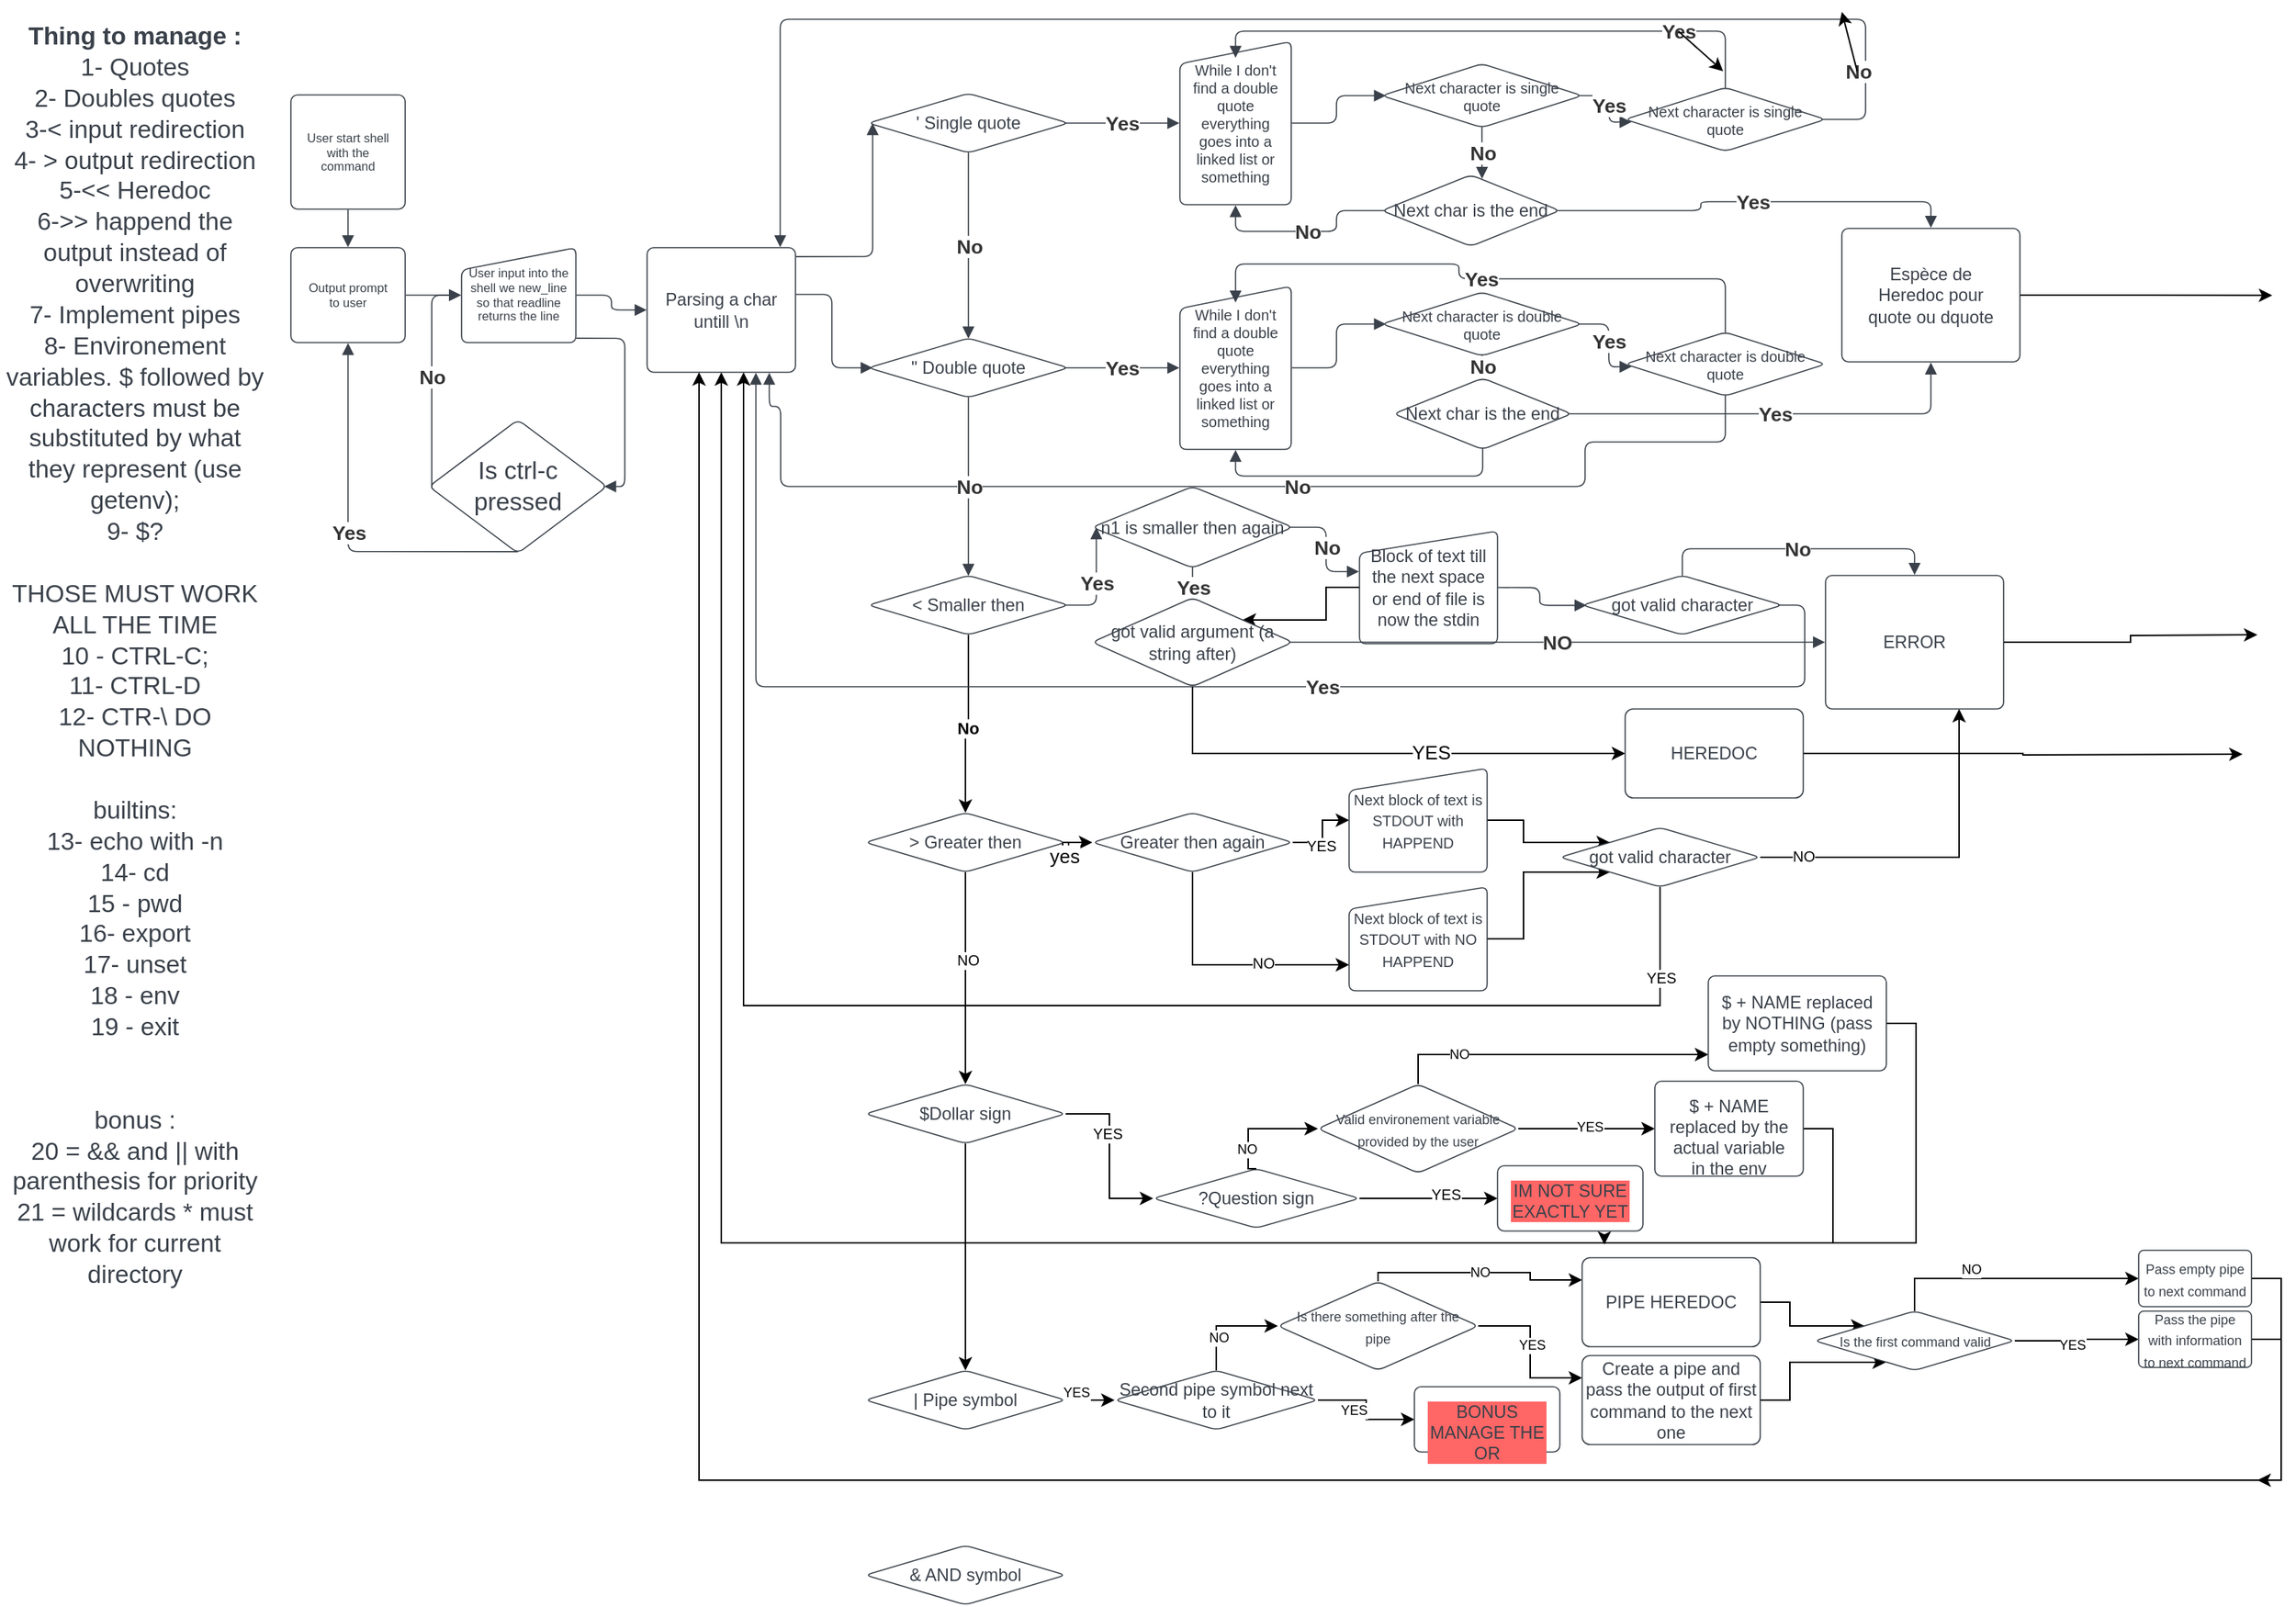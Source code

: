 <mxfile version="18.1.3" type="github">
  <diagram id="Ua-8kvKI0o5XU9wNdEue" name="Page-1">
    <mxGraphModel dx="1455" dy="906" grid="1" gridSize="10" guides="1" tooltips="1" connect="1" arrows="1" fold="1" page="1" pageScale="1" pageWidth="1920" pageHeight="1200" math="0" shadow="0">
      <root>
        <mxCell id="0" />
        <mxCell id="1" parent="0" />
        <UserObject label="User start shell with the command" lucidchartObjectId="EoLkkH0aFP~e" id="6C3x26X7k4ogZ1nKxdER-1">
          <mxCell style="html=1;overflow=block;blockSpacing=1;whiteSpace=wrap;fontSize=8.3;fontColor=#3a414a;spacing=9;strokeColor=#3a414a;strokeOpacity=100;rounded=1;absoluteArcSize=1;arcSize=9;strokeWidth=0.8;" parent="1" vertex="1">
            <mxGeometry x="195" y="66" width="77" height="77" as="geometry" />
          </mxCell>
        </UserObject>
        <UserObject label="Output prompt to user" lucidchartObjectId="qpLkcYxG0nS7" id="6C3x26X7k4ogZ1nKxdER-2">
          <mxCell style="html=1;overflow=block;blockSpacing=1;whiteSpace=wrap;fontSize=8.3;fontColor=#3a414a;spacing=9;strokeColor=#3a414a;strokeOpacity=100;rounded=1;absoluteArcSize=1;arcSize=9;strokeWidth=0.8;" parent="1" vertex="1">
            <mxGeometry x="195" y="169" width="77" height="64" as="geometry" />
          </mxCell>
        </UserObject>
        <UserObject label="User input into the shell we new_line so that readline returns the line" lucidchartObjectId="RpLkG9I6R0Vy" id="6C3x26X7k4ogZ1nKxdER-3">
          <mxCell style="html=1;overflow=block;blockSpacing=1;whiteSpace=wrap;shape=manualInput;size=15;fontSize=8.3;fontColor=#3a414a;spacing=3.8;strokeColor=#3a414a;strokeOpacity=100;rounded=1;absoluteArcSize=1;arcSize=9;strokeWidth=0.8;" parent="1" vertex="1">
            <mxGeometry x="310" y="169" width="77" height="64" as="geometry" />
          </mxCell>
        </UserObject>
        <UserObject label="" lucidchartObjectId="_pLkXw3mvtES" id="6C3x26X7k4ogZ1nKxdER-4">
          <mxCell style="html=1;jettySize=18;whiteSpace=wrap;fontSize=13;strokeColor=#3a414a;strokeOpacity=100;strokeWidth=0.8;rounded=1;arcSize=12;edgeStyle=orthogonalEdgeStyle;startArrow=none;endArrow=block;endFill=1;exitX=0.5;exitY=1.005;exitPerimeter=0;entryX=0.5;entryY=-0.005;entryPerimeter=0;" parent="1" source="6C3x26X7k4ogZ1nKxdER-1" target="6C3x26X7k4ogZ1nKxdER-2" edge="1">
            <mxGeometry width="100" height="100" relative="1" as="geometry">
              <Array as="points" />
            </mxGeometry>
          </mxCell>
        </UserObject>
        <UserObject label="" lucidchartObjectId="bqLkDUiTi6Hj" id="6C3x26X7k4ogZ1nKxdER-5">
          <mxCell style="html=1;jettySize=18;whiteSpace=wrap;fontSize=13;strokeColor=#3a414a;strokeOpacity=100;strokeWidth=0.8;rounded=1;arcSize=12;edgeStyle=orthogonalEdgeStyle;startArrow=none;endArrow=block;endFill=1;exitX=1.005;exitY=0.5;exitPerimeter=0;entryX=-0.005;entryY=0.5;entryPerimeter=0;" parent="1" source="6C3x26X7k4ogZ1nKxdER-2" target="6C3x26X7k4ogZ1nKxdER-3" edge="1">
            <mxGeometry width="100" height="100" relative="1" as="geometry">
              <Array as="points" />
            </mxGeometry>
          </mxCell>
        </UserObject>
        <UserObject label="" lucidchartObjectId="EqLko~rWmYlm" id="6C3x26X7k4ogZ1nKxdER-6">
          <mxCell style="html=1;jettySize=18;whiteSpace=wrap;fontSize=13;strokeColor=#3a414a;strokeOpacity=100;strokeWidth=0.8;rounded=1;arcSize=12;edgeStyle=orthogonalEdgeStyle;startArrow=none;endArrow=block;endFill=1;exitX=1.005;exitY=0.5;exitPerimeter=0;entryX=-0.003;entryY=0.5;entryPerimeter=0;" parent="1" source="6C3x26X7k4ogZ1nKxdER-3" target="6C3x26X7k4ogZ1nKxdER-8" edge="1">
            <mxGeometry width="100" height="100" relative="1" as="geometry">
              <Array as="points" />
            </mxGeometry>
          </mxCell>
        </UserObject>
        <UserObject label="&lt;div style=&quot;display: flex; justify-content: center; text-align: center; align-items: baseline; font-size: 0; line-height: 1.25;margin-top: -2px;&quot;&gt;&lt;span&gt;&lt;span style=&quot;font-size:16.7px;color:#3a414a;font-weight: bold;&quot;&gt;Thing to manage :&lt;/span&gt;&lt;span style=&quot;font-size:16.7px;color:#3a414a;&quot;&gt;&#xa;1- Quotes&#xa;2- Doubles quotes&#xa;3-&amp;lt; input redirection&#xa;4- &amp;gt; output redirection&#xa;5-&amp;lt;&amp;lt; Heredoc&#xa;6-&amp;gt;&amp;gt; happend the output instead of overwriting&#xa;7- Implement pipes&#xa;8- Environement variables. $ followed by characters must be substituted by what they represent (use getenv);&#xa;9- $?&#xa;&#xa;THOSE MUST WORK ALL THE TIME&#xa;10 - CTRL-C;&#xa;11- CTRL-D&#xa;12- CTR-\ DO NOTHING&#xa;&#xa;builtins:&#xa;13- echo with -n&#xa;14- cd&#xa;15 - pwd&#xa;16- export&#xa;17- unset&#xa;18 - env&#xa;19 - exit&#xa;&#xa;&#xa;bonus :&#xa;20 = &amp;&amp; and || with parenthesis for priority&#xa;21 = wildcards * must work for current directory&lt;/span&gt;&lt;/span&gt;&lt;/div&gt;" lucidchartObjectId="csLkHSUzEpqH" id="6C3x26X7k4ogZ1nKxdER-7">
          <mxCell style="html=1;overflow=block;blockSpacing=1;whiteSpace=wrap;fontSize=13;spacing=3.8;strokeOpacity=0;fillOpacity=0;rounded=1;absoluteArcSize=1;arcSize=9;fillColor=#ffffff;strokeWidth=0.8;" parent="1" vertex="1">
            <mxGeometry y="15" width="180" height="827" as="geometry" />
          </mxCell>
        </UserObject>
        <UserObject label="Parsing a char untill \n" lucidchartObjectId="mxMk3M48BbWU" id="6C3x26X7k4ogZ1nKxdER-8">
          <mxCell style="html=1;overflow=block;blockSpacing=1;whiteSpace=wrap;fontSize=11.7;fontColor=#3a414a;spacing=9;strokeColor=#3a414a;strokeOpacity=100;rounded=1;absoluteArcSize=1;arcSize=9;strokeWidth=0.8;" parent="1" vertex="1">
            <mxGeometry x="435" y="169" width="100" height="84" as="geometry" />
          </mxCell>
        </UserObject>
        <UserObject label="&#39; Single quote" lucidchartObjectId="NCMkgJLVwf-o" id="6C3x26X7k4ogZ1nKxdER-9">
          <mxCell style="html=1;overflow=block;blockSpacing=1;whiteSpace=wrap;rhombus;fontSize=11.7;fontColor=#3a414a;spacing=3.8;strokeColor=#3a414a;strokeOpacity=100;rounded=1;absoluteArcSize=1;arcSize=9;strokeWidth=0.8;" parent="1" vertex="1">
            <mxGeometry x="584" y="65" width="135" height="40" as="geometry" />
          </mxCell>
        </UserObject>
        <UserObject label="Next character is single quote" lucidchartObjectId="kEMkYC--Phe5" id="6C3x26X7k4ogZ1nKxdER-10">
          <mxCell style="html=1;overflow=block;blockSpacing=1;whiteSpace=wrap;rhombus;fontSize=10;fontColor=#3a414a;spacing=3.8;strokeColor=#3a414a;strokeOpacity=100;rounded=1;absoluteArcSize=1;arcSize=9;strokeWidth=0.8;" parent="1" vertex="1">
            <mxGeometry x="930" y="45" width="135" height="43" as="geometry" />
          </mxCell>
        </UserObject>
        <UserObject label="" lucidchartObjectId="DHMkJNGHHNJb" id="6C3x26X7k4ogZ1nKxdER-11">
          <mxCell style="html=1;jettySize=18;whiteSpace=wrap;fontSize=13;strokeColor=#3a414a;strokeOpacity=100;strokeWidth=0.8;rounded=1;arcSize=12;edgeStyle=orthogonalEdgeStyle;startArrow=none;endArrow=block;endFill=1;exitX=1.003;exitY=0.375;exitPerimeter=0;entryX=0.022;entryY=0.5;entryPerimeter=0;" parent="1" source="6C3x26X7k4ogZ1nKxdER-8" target="6C3x26X7k4ogZ1nKxdER-24" edge="1">
            <mxGeometry width="100" height="100" relative="1" as="geometry">
              <Array as="points" />
            </mxGeometry>
          </mxCell>
        </UserObject>
        <UserObject label="" lucidchartObjectId="LHMkNrc_q_zA" id="6C3x26X7k4ogZ1nKxdER-12">
          <mxCell style="html=1;jettySize=18;whiteSpace=wrap;fontSize=13;strokeColor=#3a414a;strokeOpacity=100;strokeWidth=0.8;rounded=1;arcSize=12;edgeStyle=orthogonalEdgeStyle;startArrow=none;endArrow=block;endFill=1;exitX=1.003;exitY=0.072;exitPerimeter=0;entryX=0.022;entryY=0.5;entryPerimeter=0;" parent="1" source="6C3x26X7k4ogZ1nKxdER-8" target="6C3x26X7k4ogZ1nKxdER-9" edge="1">
            <mxGeometry width="100" height="100" relative="1" as="geometry">
              <Array as="points" />
            </mxGeometry>
          </mxCell>
        </UserObject>
        <UserObject label="" lucidchartObjectId="tKMkA.~3lY8X" id="6C3x26X7k4ogZ1nKxdER-13">
          <mxCell style="html=1;jettySize=18;whiteSpace=wrap;fontSize=13;strokeColor=#3a414a;strokeOpacity=100;strokeWidth=0.8;rounded=1;arcSize=12;edgeStyle=orthogonalEdgeStyle;startArrow=none;endArrow=block;endFill=1;exitX=1.005;exitY=0.5;exitPerimeter=0;entryX=0.021;entryY=0.5;entryPerimeter=0;" parent="1" source="6C3x26X7k4ogZ1nKxdER-16" target="6C3x26X7k4ogZ1nKxdER-10" edge="1">
            <mxGeometry width="100" height="100" relative="1" as="geometry">
              <Array as="points" />
            </mxGeometry>
          </mxCell>
        </UserObject>
        <UserObject label="" lucidchartObjectId="1LMk6-OPFEjp" id="6C3x26X7k4ogZ1nKxdER-14">
          <mxCell style="html=1;jettySize=18;whiteSpace=wrap;fontSize=13.3;fontColor=#333333;fontStyle=1;strokeColor=#3a414a;strokeOpacity=100;strokeWidth=0.8;rounded=1;arcSize=12;edgeStyle=orthogonalEdgeStyle;startArrow=none;endArrow=block;endFill=1;exitX=0.978;exitY=0.5;exitPerimeter=0;entryX=-0.005;entryY=0.5;entryPerimeter=0;" parent="1" source="6C3x26X7k4ogZ1nKxdER-9" target="6C3x26X7k4ogZ1nKxdER-16" edge="1">
            <mxGeometry width="100" height="100" relative="1" as="geometry">
              <Array as="points" />
            </mxGeometry>
          </mxCell>
        </UserObject>
        <mxCell id="6C3x26X7k4ogZ1nKxdER-15" value="Yes" style="text;html=1;resizable=0;labelBackgroundColor=default;align=center;verticalAlign=middle;fontStyle=1;fontColor=#333333;fontSize=13.3;" parent="6C3x26X7k4ogZ1nKxdER-14" vertex="1">
          <mxGeometry relative="1" as="geometry" />
        </mxCell>
        <UserObject label="While I don&#39;t find a double quote everything goes into a linked list or something" lucidchartObjectId="cMMkShETSsO~" id="6C3x26X7k4ogZ1nKxdER-16">
          <mxCell style="html=1;overflow=block;blockSpacing=1;whiteSpace=wrap;shape=manualInput;size=15;fontSize=10;fontColor=#3a414a;spacing=3.8;strokeColor=#3a414a;strokeOpacity=100;rounded=1;absoluteArcSize=1;arcSize=9;strokeWidth=0.8;" parent="1" vertex="1">
            <mxGeometry x="794" y="30" width="75" height="110" as="geometry" />
          </mxCell>
        </UserObject>
        <UserObject label="" lucidchartObjectId="wMMk8kChWe.u" id="6C3x26X7k4ogZ1nKxdER-17">
          <mxCell style="html=1;jettySize=18;whiteSpace=wrap;fontSize=13.3;fontColor=#333333;fontStyle=1;strokeColor=#3a414a;strokeOpacity=100;strokeWidth=0.8;rounded=1;arcSize=12;edgeStyle=orthogonalEdgeStyle;startArrow=none;endArrow=block;endFill=1;exitX=0.5;exitY=0.993;exitPerimeter=0;entryX=0.5;entryY=0.007;entryPerimeter=0;" parent="1" source="6C3x26X7k4ogZ1nKxdER-9" target="6C3x26X7k4ogZ1nKxdER-24" edge="1">
            <mxGeometry width="100" height="100" relative="1" as="geometry">
              <Array as="points" />
            </mxGeometry>
          </mxCell>
        </UserObject>
        <mxCell id="6C3x26X7k4ogZ1nKxdER-18" value="No" style="text;html=1;resizable=0;labelBackgroundColor=default;align=center;verticalAlign=middle;fontStyle=1;fontColor=#333333;fontSize=13.3;" parent="6C3x26X7k4ogZ1nKxdER-17" vertex="1">
          <mxGeometry relative="1" as="geometry" />
        </mxCell>
        <UserObject label="Next character is single quote" lucidchartObjectId="BYMkn5OvlTy~" id="6C3x26X7k4ogZ1nKxdER-19">
          <mxCell style="html=1;overflow=block;blockSpacing=1;whiteSpace=wrap;rhombus;fontSize=10;fontColor=#3a414a;spacing=3.8;strokeColor=#3a414a;strokeOpacity=100;rounded=1;absoluteArcSize=1;arcSize=9;strokeWidth=0.8;" parent="1" vertex="1">
            <mxGeometry x="1094" y="61" width="135" height="43" as="geometry" />
          </mxCell>
        </UserObject>
        <UserObject label="" lucidchartObjectId="KYMkjQTuBxtw" id="6C3x26X7k4ogZ1nKxdER-20">
          <mxCell style="html=1;jettySize=18;whiteSpace=wrap;fontSize=13.3;fontColor=#333333;fontStyle=1;strokeColor=#3a414a;strokeOpacity=100;strokeWidth=0.8;rounded=1;arcSize=12;edgeStyle=orthogonalEdgeStyle;startArrow=none;endArrow=block;endFill=1;exitX=0.979;exitY=0.5;exitPerimeter=0;entryX=0.032;entryY=0.541;entryPerimeter=0;" parent="1" source="6C3x26X7k4ogZ1nKxdER-10" target="6C3x26X7k4ogZ1nKxdER-19" edge="1">
            <mxGeometry width="100" height="100" relative="1" as="geometry">
              <Array as="points" />
            </mxGeometry>
          </mxCell>
        </UserObject>
        <mxCell id="6C3x26X7k4ogZ1nKxdER-21" value="Yes" style="text;html=1;resizable=0;labelBackgroundColor=default;align=center;verticalAlign=middle;fontStyle=1;fontColor=#333333;fontSize=13.3;" parent="6C3x26X7k4ogZ1nKxdER-20" vertex="1">
          <mxGeometry relative="1" as="geometry" />
        </mxCell>
        <UserObject label="" lucidchartObjectId="UZMk3UgEDXLc" id="6C3x26X7k4ogZ1nKxdER-22">
          <mxCell style="html=1;jettySize=18;whiteSpace=wrap;fontSize=13.3;fontColor=#333333;fontStyle=1;strokeColor=#3a414a;strokeOpacity=100;strokeWidth=0.8;rounded=1;arcSize=12;edgeStyle=orthogonalEdgeStyle;startArrow=none;endArrow=block;endFill=1;exitX=0.979;exitY=0.5;exitPerimeter=0;entryX=0.897;entryY=-0.004;entryPerimeter=0;" parent="1" source="6C3x26X7k4ogZ1nKxdER-19" target="6C3x26X7k4ogZ1nKxdER-8" edge="1">
            <mxGeometry width="100" height="100" relative="1" as="geometry">
              <Array as="points">
                <mxPoint x="1256" y="83" />
                <mxPoint x="1256" y="15" />
                <mxPoint x="525" y="15" />
              </Array>
            </mxGeometry>
          </mxCell>
        </UserObject>
        <mxCell id="6C3x26X7k4ogZ1nKxdER-23" value="No" style="text;html=1;resizable=0;labelBackgroundColor=default;align=center;verticalAlign=middle;fontStyle=1;fontColor=#333333;fontSize=13.3;" parent="6C3x26X7k4ogZ1nKxdER-22" vertex="1">
          <mxGeometry relative="1" as="geometry">
            <mxPoint x="388" y="35" as="offset" />
          </mxGeometry>
        </mxCell>
        <mxCell id="pFfbjEsM8YMfZWfiTMy2-112" style="edgeStyle=orthogonalEdgeStyle;rounded=0;orthogonalLoop=1;jettySize=auto;html=1;exitX=0;exitY=0;exitDx=0;exitDy=0;fontSize=10;" edge="1" parent="6C3x26X7k4ogZ1nKxdER-22" source="6C3x26X7k4ogZ1nKxdER-23">
          <mxGeometry relative="1" as="geometry">
            <mxPoint x="1240" y="10" as="targetPoint" />
          </mxGeometry>
        </mxCell>
        <UserObject label="&quot; Double quote" lucidchartObjectId="2ZMk31Z5MrbM" id="6C3x26X7k4ogZ1nKxdER-24">
          <mxCell style="html=1;overflow=block;blockSpacing=1;whiteSpace=wrap;rhombus;fontSize=11.7;fontColor=#3a414a;spacing=3.8;strokeColor=#3a414a;strokeOpacity=100;rounded=1;absoluteArcSize=1;arcSize=9;strokeWidth=0.8;" parent="1" vertex="1">
            <mxGeometry x="584" y="230" width="135" height="40" as="geometry" />
          </mxCell>
        </UserObject>
        <UserObject label="Next character is double quote" lucidchartObjectId="2ZMkoyQmy9So" id="6C3x26X7k4ogZ1nKxdER-25">
          <mxCell style="html=1;overflow=block;blockSpacing=1;whiteSpace=wrap;rhombus;fontSize=10;fontColor=#3a414a;spacing=3.8;strokeColor=#3a414a;strokeOpacity=100;rounded=1;absoluteArcSize=1;arcSize=9;strokeWidth=0.8;" parent="1" vertex="1">
            <mxGeometry x="930" y="199" width="135" height="43" as="geometry" />
          </mxCell>
        </UserObject>
        <UserObject label="" lucidchartObjectId="2ZMkuVCm59Xl" id="6C3x26X7k4ogZ1nKxdER-26">
          <mxCell style="html=1;jettySize=18;whiteSpace=wrap;fontSize=13;strokeColor=#3a414a;strokeOpacity=100;strokeWidth=0.8;rounded=1;arcSize=12;edgeStyle=orthogonalEdgeStyle;startArrow=none;endArrow=block;endFill=1;exitX=1.005;exitY=0.5;exitPerimeter=0;entryX=0.021;entryY=0.5;entryPerimeter=0;" parent="1" source="6C3x26X7k4ogZ1nKxdER-29" target="6C3x26X7k4ogZ1nKxdER-25" edge="1">
            <mxGeometry width="100" height="100" relative="1" as="geometry">
              <Array as="points" />
            </mxGeometry>
          </mxCell>
        </UserObject>
        <UserObject label="" lucidchartObjectId="2ZMkSswJZ_B_" id="6C3x26X7k4ogZ1nKxdER-27">
          <mxCell style="html=1;jettySize=18;whiteSpace=wrap;fontSize=13.3;fontColor=#333333;fontStyle=1;strokeColor=#3a414a;strokeOpacity=100;strokeWidth=0.8;rounded=1;arcSize=12;edgeStyle=orthogonalEdgeStyle;startArrow=none;endArrow=block;endFill=1;exitX=0.978;exitY=0.5;exitPerimeter=0;entryX=-0.005;entryY=0.5;entryPerimeter=0;" parent="1" source="6C3x26X7k4ogZ1nKxdER-24" target="6C3x26X7k4ogZ1nKxdER-29" edge="1">
            <mxGeometry width="100" height="100" relative="1" as="geometry">
              <Array as="points" />
            </mxGeometry>
          </mxCell>
        </UserObject>
        <mxCell id="6C3x26X7k4ogZ1nKxdER-28" value="Yes" style="text;html=1;resizable=0;labelBackgroundColor=default;align=center;verticalAlign=middle;fontStyle=1;fontColor=#333333;fontSize=13.3;" parent="6C3x26X7k4ogZ1nKxdER-27" vertex="1">
          <mxGeometry relative="1" as="geometry" />
        </mxCell>
        <UserObject label="While I don&#39;t find a double quote everything goes into a linked list or something" lucidchartObjectId="2ZMk6o9U2UE7" id="6C3x26X7k4ogZ1nKxdER-29">
          <mxCell style="html=1;overflow=block;blockSpacing=1;whiteSpace=wrap;shape=manualInput;size=15;fontSize=10;fontColor=#3a414a;spacing=3.8;strokeColor=#3a414a;strokeOpacity=100;rounded=1;absoluteArcSize=1;arcSize=9;strokeWidth=0.8;" parent="1" vertex="1">
            <mxGeometry x="794" y="195" width="75" height="110" as="geometry" />
          </mxCell>
        </UserObject>
        <UserObject label="Next character is double quote" lucidchartObjectId="2ZMkBUvcIYN3" id="6C3x26X7k4ogZ1nKxdER-30">
          <mxCell style="html=1;overflow=block;blockSpacing=1;whiteSpace=wrap;rhombus;fontSize=10;fontColor=#3a414a;spacing=3.8;strokeColor=#3a414a;strokeOpacity=100;rounded=1;absoluteArcSize=1;arcSize=9;strokeWidth=0.8;" parent="1" vertex="1">
            <mxGeometry x="1094" y="226" width="135" height="43" as="geometry" />
          </mxCell>
        </UserObject>
        <UserObject label="" lucidchartObjectId="2ZMk_t4DJ4O9" id="6C3x26X7k4ogZ1nKxdER-31">
          <mxCell style="html=1;jettySize=18;whiteSpace=wrap;fontSize=13.3;fontColor=#333333;fontStyle=1;strokeColor=#3a414a;strokeOpacity=100;strokeWidth=0.8;rounded=1;arcSize=12;edgeStyle=orthogonalEdgeStyle;startArrow=none;endArrow=block;endFill=1;exitX=0.5;exitY=0.992;exitPerimeter=0;entryX=0.823;entryY=1.004;entryPerimeter=0;" parent="1" source="6C3x26X7k4ogZ1nKxdER-30" target="6C3x26X7k4ogZ1nKxdER-8" edge="1">
            <mxGeometry width="100" height="100" relative="1" as="geometry">
              <Array as="points">
                <mxPoint x="1161" y="300" />
                <mxPoint x="1067" y="300" />
                <mxPoint x="1067" y="330" />
                <mxPoint x="525" y="330" />
                <mxPoint x="525" y="276" />
                <mxPoint x="517" y="276" />
              </Array>
            </mxGeometry>
          </mxCell>
        </UserObject>
        <mxCell id="6C3x26X7k4ogZ1nKxdER-32" value="No" style="text;html=1;resizable=0;labelBackgroundColor=default;align=center;verticalAlign=middle;fontStyle=1;fontColor=#333333;fontSize=13.3;" parent="6C3x26X7k4ogZ1nKxdER-31" vertex="1">
          <mxGeometry x="-0.105" relative="1" as="geometry">
            <mxPoint as="offset" />
          </mxGeometry>
        </mxCell>
        <UserObject label="" lucidchartObjectId="l1MkZ49A7-jT" id="6C3x26X7k4ogZ1nKxdER-33">
          <mxCell style="html=1;jettySize=18;whiteSpace=wrap;fontSize=13.3;fontColor=#333333;fontStyle=1;strokeColor=#3a414a;strokeOpacity=100;strokeWidth=0.8;rounded=1;arcSize=12;edgeStyle=orthogonalEdgeStyle;startArrow=none;endArrow=block;endFill=1;exitX=0.979;exitY=0.5;exitPerimeter=0;entryX=0.032;entryY=0.541;entryPerimeter=0;" parent="1" source="6C3x26X7k4ogZ1nKxdER-25" target="6C3x26X7k4ogZ1nKxdER-30" edge="1">
            <mxGeometry width="100" height="100" relative="1" as="geometry">
              <Array as="points" />
            </mxGeometry>
          </mxCell>
        </UserObject>
        <mxCell id="6C3x26X7k4ogZ1nKxdER-34" value="Yes" style="text;html=1;resizable=0;labelBackgroundColor=default;align=center;verticalAlign=middle;fontStyle=1;fontColor=#333333;fontSize=13.3;" parent="6C3x26X7k4ogZ1nKxdER-33" vertex="1">
          <mxGeometry relative="1" as="geometry" />
        </mxCell>
        <UserObject label="Is ctrl-c pressed" lucidchartObjectId="d5Mk_tVAWbX9" id="6C3x26X7k4ogZ1nKxdER-35">
          <mxCell style="html=1;overflow=block;blockSpacing=1;whiteSpace=wrap;rhombus;fontSize=16.7;fontColor=#3a414a;spacing=3.8;strokeColor=#3a414a;strokeOpacity=100;rounded=1;absoluteArcSize=1;arcSize=9;strokeWidth=0.8;" parent="1" vertex="1">
            <mxGeometry x="288" y="285" width="120" height="90" as="geometry" />
          </mxCell>
        </UserObject>
        <UserObject label="" lucidchartObjectId="C5Mk95TtMVkf" id="6C3x26X7k4ogZ1nKxdER-36">
          <mxCell style="html=1;jettySize=18;whiteSpace=wrap;fontSize=13.3;fontColor=#333333;fontStyle=1;strokeColor=#3a414a;strokeOpacity=100;strokeWidth=0.8;rounded=1;arcSize=12;edgeStyle=orthogonalEdgeStyle;startArrow=none;endArrow=block;endFill=1;exitX=0.016;exitY=0.5;exitPerimeter=0;entryX=-0.005;entryY=0.5;entryPerimeter=0;" parent="1" source="6C3x26X7k4ogZ1nKxdER-35" target="6C3x26X7k4ogZ1nKxdER-3" edge="1">
            <mxGeometry width="100" height="100" relative="1" as="geometry">
              <Array as="points">
                <mxPoint x="290" y="201" />
              </Array>
            </mxGeometry>
          </mxCell>
        </UserObject>
        <mxCell id="6C3x26X7k4ogZ1nKxdER-37" value="No" style="text;html=1;resizable=0;labelBackgroundColor=default;align=center;verticalAlign=middle;fontStyle=1;fontColor=#333333;fontSize=13.3;" parent="6C3x26X7k4ogZ1nKxdER-36" vertex="1">
          <mxGeometry relative="1" as="geometry">
            <mxPoint as="offset" />
          </mxGeometry>
        </mxCell>
        <UserObject label="" lucidchartObjectId="W5Mkp01r2YbF" id="6C3x26X7k4ogZ1nKxdER-38">
          <mxCell style="html=1;jettySize=18;whiteSpace=wrap;fontSize=13;strokeColor=#3a414a;strokeOpacity=100;strokeWidth=0.8;rounded=1;arcSize=12;edgeStyle=orthogonalEdgeStyle;startArrow=none;endArrow=block;endFill=1;exitX=1.002;exitY=0.954;exitPerimeter=0;entryX=0.984;entryY=0.5;entryPerimeter=0;" parent="1" source="6C3x26X7k4ogZ1nKxdER-3" target="6C3x26X7k4ogZ1nKxdER-35" edge="1">
            <mxGeometry width="100" height="100" relative="1" as="geometry">
              <Array as="points">
                <mxPoint x="420" y="230" />
                <mxPoint x="420" y="330" />
              </Array>
            </mxGeometry>
          </mxCell>
        </UserObject>
        <UserObject label="" lucidchartObjectId="55MkbWRrKWN8" id="6C3x26X7k4ogZ1nKxdER-39">
          <mxCell style="html=1;jettySize=18;whiteSpace=wrap;fontSize=13.3;fontColor=#333333;fontStyle=1;strokeColor=#3a414a;strokeOpacity=100;strokeWidth=0.8;rounded=1;arcSize=12;edgeStyle=orthogonalEdgeStyle;startArrow=none;endArrow=block;endFill=1;exitX=0.5;exitY=0.988;exitPerimeter=0;entryX=0.5;entryY=1.005;entryPerimeter=0;" parent="1" source="6C3x26X7k4ogZ1nKxdER-35" target="6C3x26X7k4ogZ1nKxdER-2" edge="1">
            <mxGeometry width="100" height="100" relative="1" as="geometry">
              <Array as="points" />
            </mxGeometry>
          </mxCell>
        </UserObject>
        <mxCell id="6C3x26X7k4ogZ1nKxdER-40" value="Yes" style="text;html=1;resizable=0;labelBackgroundColor=default;align=center;verticalAlign=middle;fontStyle=1;fontColor=#333333;fontSize=13.3;" parent="6C3x26X7k4ogZ1nKxdER-39" vertex="1">
          <mxGeometry relative="1" as="geometry" />
        </mxCell>
        <mxCell id="pFfbjEsM8YMfZWfiTMy2-8" style="edgeStyle=orthogonalEdgeStyle;rounded=0;orthogonalLoop=1;jettySize=auto;html=1;exitX=0.5;exitY=1;exitDx=0;exitDy=0;entryX=0.5;entryY=0;entryDx=0;entryDy=0;" edge="1" parent="1" source="6C3x26X7k4ogZ1nKxdER-41" target="6C3x26X7k4ogZ1nKxdER-66">
          <mxGeometry relative="1" as="geometry" />
        </mxCell>
        <mxCell id="pFfbjEsM8YMfZWfiTMy2-9" value="No" style="edgeLabel;html=1;align=center;verticalAlign=middle;resizable=0;points=[];fontStyle=1" vertex="1" connectable="0" parent="pFfbjEsM8YMfZWfiTMy2-8">
          <mxGeometry x="-0.145" y="-1" relative="1" as="geometry">
            <mxPoint y="11" as="offset" />
          </mxGeometry>
        </mxCell>
        <UserObject label="&amp;lt; Smaller then" lucidchartObjectId="u~MkNUg4O0cm" id="6C3x26X7k4ogZ1nKxdER-41">
          <mxCell style="html=1;overflow=block;blockSpacing=1;whiteSpace=wrap;rhombus;fontSize=11.7;fontColor=#3a414a;spacing=3.8;strokeColor=#3a414a;strokeOpacity=100;rounded=1;absoluteArcSize=1;arcSize=9;strokeWidth=0.8;" parent="1" vertex="1">
            <mxGeometry x="584" y="390" width="135" height="40" as="geometry" />
          </mxCell>
        </UserObject>
        <UserObject label="" lucidchartObjectId="K~Mks7QkEejR" id="6C3x26X7k4ogZ1nKxdER-42">
          <mxCell style="html=1;jettySize=18;whiteSpace=wrap;fontSize=13.3;fontColor=#333333;fontStyle=1;strokeColor=#3a414a;strokeOpacity=100;strokeWidth=0.8;rounded=1;arcSize=12;edgeStyle=orthogonalEdgeStyle;startArrow=none;endArrow=block;endFill=1;exitX=0.5;exitY=0.993;exitPerimeter=0;entryX=0.5;entryY=0.007;entryPerimeter=0;" parent="1" source="6C3x26X7k4ogZ1nKxdER-24" target="6C3x26X7k4ogZ1nKxdER-41" edge="1">
            <mxGeometry width="100" height="100" relative="1" as="geometry">
              <Array as="points" />
            </mxGeometry>
          </mxCell>
        </UserObject>
        <mxCell id="6C3x26X7k4ogZ1nKxdER-43" value="No" style="text;html=1;resizable=0;labelBackgroundColor=default;align=center;verticalAlign=middle;fontStyle=1;fontColor=#333333;fontSize=13.3;" parent="6C3x26X7k4ogZ1nKxdER-42" vertex="1">
          <mxGeometry relative="1" as="geometry" />
        </mxCell>
        <UserObject label="" lucidchartObjectId="yhNk0UW26KPJ" id="6C3x26X7k4ogZ1nKxdER-44">
          <mxCell style="html=1;jettySize=18;whiteSpace=wrap;fontSize=13;strokeColor=#3a414a;strokeOpacity=100;strokeWidth=0.8;rounded=1;arcSize=12;edgeStyle=orthogonalEdgeStyle;startArrow=none;endArrow=block;endFill=1;exitX=0.5;exitY=0.99;exitPerimeter=0;entryX=0.5;entryY=1.003;entryPerimeter=0;" parent="1" source="6C3x26X7k4ogZ1nKxdER-54" target="6C3x26X7k4ogZ1nKxdER-29" edge="1">
            <mxGeometry width="100" height="100" relative="1" as="geometry">
              <Array as="points">
                <mxPoint x="998" y="323" />
                <mxPoint x="831" y="323" />
              </Array>
            </mxGeometry>
          </mxCell>
        </UserObject>
        <UserObject label="" lucidchartObjectId="hbNk._Rh.1wm" id="6C3x26X7k4ogZ1nKxdER-45">
          <mxCell style="html=1;jettySize=18;whiteSpace=wrap;fontSize=13.3;fontColor=#333333;fontStyle=1;strokeColor=#3a414a;strokeOpacity=100;strokeWidth=0.8;rounded=1;arcSize=12;edgeStyle=orthogonalEdgeStyle;startArrow=none;endArrow=block;endFill=1;exitX=0.5;exitY=0.992;exitPerimeter=0;entryX=0.5;entryY=0.01;entryPerimeter=0;" parent="1" source="6C3x26X7k4ogZ1nKxdER-25" target="6C3x26X7k4ogZ1nKxdER-54" edge="1">
            <mxGeometry width="100" height="100" relative="1" as="geometry">
              <Array as="points" />
            </mxGeometry>
          </mxCell>
        </UserObject>
        <mxCell id="6C3x26X7k4ogZ1nKxdER-46" value="No" style="text;html=1;resizable=0;labelBackgroundColor=default;align=center;verticalAlign=middle;fontStyle=1;fontColor=#333333;fontSize=13.3;" parent="6C3x26X7k4ogZ1nKxdER-45" vertex="1">
          <mxGeometry relative="1" as="geometry" />
        </mxCell>
        <UserObject label="Next char is the end" lucidchartObjectId="HgNkjee_A4t6" id="6C3x26X7k4ogZ1nKxdER-47">
          <mxCell style="html=1;overflow=block;blockSpacing=1;whiteSpace=wrap;rhombus;fontSize=11.7;fontColor=#3a414a;spacing=3.8;strokeColor=#3a414a;strokeOpacity=100;rounded=1;absoluteArcSize=1;arcSize=9;strokeWidth=0.8;" parent="1" vertex="1">
            <mxGeometry x="930" y="120" width="120" height="48" as="geometry" />
          </mxCell>
        </UserObject>
        <UserObject label="" lucidchartObjectId="khNkMdgbpVFd" id="6C3x26X7k4ogZ1nKxdER-48">
          <mxCell style="html=1;jettySize=18;whiteSpace=wrap;fontSize=13.3;fontColor=#333333;fontStyle=1;strokeColor=#3a414a;strokeOpacity=100;strokeWidth=0.8;rounded=1;arcSize=12;edgeStyle=orthogonalEdgeStyle;startArrow=none;endArrow=block;endFill=1;exitX=0.978;exitY=0.5;exitPerimeter=0;entryX=0.5;entryY=-0.004;entryPerimeter=0;" parent="1" source="6C3x26X7k4ogZ1nKxdER-47" target="6C3x26X7k4ogZ1nKxdER-57" edge="1">
            <mxGeometry width="100" height="100" relative="1" as="geometry">
              <Array as="points" />
            </mxGeometry>
          </mxCell>
        </UserObject>
        <mxCell id="6C3x26X7k4ogZ1nKxdER-49" value="Yes" style="text;html=1;resizable=0;labelBackgroundColor=default;align=center;verticalAlign=middle;fontStyle=1;fontColor=#333333;fontSize=13.3;" parent="6C3x26X7k4ogZ1nKxdER-48" vertex="1">
          <mxGeometry relative="1" as="geometry" />
        </mxCell>
        <UserObject label="" lucidchartObjectId="mhNk5pJn4jc8" id="6C3x26X7k4ogZ1nKxdER-50">
          <mxCell style="html=1;jettySize=18;whiteSpace=wrap;fontSize=13.3;fontColor=#333333;fontStyle=1;strokeColor=#3a414a;strokeOpacity=100;strokeWidth=0.8;rounded=1;arcSize=12;edgeStyle=orthogonalEdgeStyle;startArrow=none;endArrow=block;endFill=1;exitX=0.022;exitY=0.5;exitPerimeter=0;entryX=0.5;entryY=1.003;entryPerimeter=0;" parent="1" source="6C3x26X7k4ogZ1nKxdER-47" target="6C3x26X7k4ogZ1nKxdER-16" edge="1">
            <mxGeometry width="100" height="100" relative="1" as="geometry">
              <Array as="points" />
            </mxGeometry>
          </mxCell>
        </UserObject>
        <mxCell id="6C3x26X7k4ogZ1nKxdER-51" value="No" style="text;html=1;resizable=0;labelBackgroundColor=default;align=center;verticalAlign=middle;fontStyle=1;fontColor=#333333;fontSize=13.3;" parent="6C3x26X7k4ogZ1nKxdER-50" vertex="1">
          <mxGeometry relative="1" as="geometry" />
        </mxCell>
        <UserObject label="" lucidchartObjectId="rhNkv7rOE_ST" id="6C3x26X7k4ogZ1nKxdER-52">
          <mxCell style="html=1;jettySize=18;whiteSpace=wrap;fontSize=13.3;fontColor=#333333;fontStyle=1;strokeColor=#3a414a;strokeOpacity=100;strokeWidth=0.8;rounded=1;arcSize=12;edgeStyle=orthogonalEdgeStyle;startArrow=none;endArrow=block;endFill=1;exitX=0.5;exitY=0.992;exitPerimeter=0;entryX=0.563;entryY=0.055;entryPerimeter=0;" parent="1" source="6C3x26X7k4ogZ1nKxdER-10" target="6C3x26X7k4ogZ1nKxdER-47" edge="1">
            <mxGeometry width="100" height="100" relative="1" as="geometry">
              <Array as="points" />
            </mxGeometry>
          </mxCell>
        </UserObject>
        <mxCell id="6C3x26X7k4ogZ1nKxdER-53" value="No" style="text;html=1;resizable=0;labelBackgroundColor=default;align=center;verticalAlign=middle;fontStyle=1;fontColor=#333333;fontSize=13.3;" parent="6C3x26X7k4ogZ1nKxdER-52" vertex="1">
          <mxGeometry relative="1" as="geometry" />
        </mxCell>
        <UserObject label="Next char is the end" lucidchartObjectId="whNkyzWs~-IL" id="6C3x26X7k4ogZ1nKxdER-54">
          <mxCell style="html=1;overflow=block;blockSpacing=1;whiteSpace=wrap;rhombus;fontSize=11.7;fontColor=#3a414a;spacing=3.8;strokeColor=#3a414a;strokeOpacity=100;rounded=1;absoluteArcSize=1;arcSize=9;strokeWidth=0.8;" parent="1" vertex="1">
            <mxGeometry x="938" y="257" width="120" height="48" as="geometry" />
          </mxCell>
        </UserObject>
        <UserObject label="" lucidchartObjectId="IhNk4Sp2JTGb" id="6C3x26X7k4ogZ1nKxdER-55">
          <mxCell style="html=1;jettySize=18;whiteSpace=wrap;fontSize=13.3;fontColor=#333333;fontStyle=1;strokeColor=#3a414a;strokeOpacity=100;strokeWidth=0.8;rounded=1;arcSize=12;edgeStyle=orthogonalEdgeStyle;startArrow=none;endArrow=block;endFill=1;exitX=0.978;exitY=0.5;exitPerimeter=0;entryX=0.5;entryY=1.004;entryPerimeter=0;" parent="1" source="6C3x26X7k4ogZ1nKxdER-54" target="6C3x26X7k4ogZ1nKxdER-57" edge="1">
            <mxGeometry width="100" height="100" relative="1" as="geometry">
              <Array as="points" />
            </mxGeometry>
          </mxCell>
        </UserObject>
        <mxCell id="6C3x26X7k4ogZ1nKxdER-56" value="Yes" style="text;html=1;resizable=0;labelBackgroundColor=default;align=center;verticalAlign=middle;fontStyle=1;fontColor=#333333;fontSize=13.3;" parent="6C3x26X7k4ogZ1nKxdER-55" vertex="1">
          <mxGeometry relative="1" as="geometry" />
        </mxCell>
        <mxCell id="pFfbjEsM8YMfZWfiTMy2-154" style="edgeStyle=orthogonalEdgeStyle;rounded=0;orthogonalLoop=1;jettySize=auto;html=1;exitX=1;exitY=0.5;exitDx=0;exitDy=0;fontSize=9;" edge="1" parent="1" source="6C3x26X7k4ogZ1nKxdER-57">
          <mxGeometry relative="1" as="geometry">
            <mxPoint x="1530.0" y="201.118" as="targetPoint" />
          </mxGeometry>
        </mxCell>
        <UserObject label="Espèce de Heredoc pour quote ou dquote" lucidchartObjectId="4hNkBtxR_Ub." id="6C3x26X7k4ogZ1nKxdER-57">
          <mxCell style="html=1;overflow=block;blockSpacing=1;whiteSpace=wrap;fontSize=11.7;fontColor=#3a414a;spacing=9;strokeColor=#3a414a;strokeOpacity=100;rounded=1;absoluteArcSize=1;arcSize=9;strokeWidth=0.8;" parent="1" vertex="1">
            <mxGeometry x="1240" y="156" width="120" height="90" as="geometry" />
          </mxCell>
        </UserObject>
        <mxCell id="pFfbjEsM8YMfZWfiTMy2-5" value="" style="edgeStyle=orthogonalEdgeStyle;rounded=0;orthogonalLoop=1;jettySize=auto;html=1;entryX=1;entryY=0;entryDx=0;entryDy=0;" edge="1" parent="1" source="6C3x26X7k4ogZ1nKxdER-58" target="6C3x26X7k4ogZ1nKxdER-82">
          <mxGeometry relative="1" as="geometry" />
        </mxCell>
        <UserObject label="Block of text till the next space or end of file is now the stdin" lucidchartObjectId=".INkvPi5lvq5" id="6C3x26X7k4ogZ1nKxdER-58">
          <mxCell style="html=1;overflow=block;blockSpacing=1;whiteSpace=wrap;shape=manualInput;size=15;fontSize=11.7;fontColor=#3a414a;spacing=3.8;strokeColor=#3a414a;strokeOpacity=100;rounded=1;absoluteArcSize=1;arcSize=9;strokeWidth=0.8;" parent="1" vertex="1">
            <mxGeometry x="915" y="360" width="93" height="76" as="geometry" />
          </mxCell>
        </UserObject>
        <UserObject label="got valid character" lucidchartObjectId="sKNkXzaRZRrE" id="6C3x26X7k4ogZ1nKxdER-59">
          <mxCell style="html=1;overflow=block;blockSpacing=1;whiteSpace=wrap;rhombus;fontSize=11.7;fontColor=#3a414a;spacing=3.8;strokeColor=#3a414a;strokeOpacity=100;rounded=1;absoluteArcSize=1;arcSize=9;strokeWidth=0.8;" parent="1" vertex="1">
            <mxGeometry x="1065" y="390" width="135" height="40" as="geometry" />
          </mxCell>
        </UserObject>
        <UserObject label="" lucidchartObjectId="iLNkO5.qTCj_" id="6C3x26X7k4ogZ1nKxdER-60">
          <mxCell style="html=1;jettySize=18;whiteSpace=wrap;fontSize=13.3;fontColor=#333333;fontStyle=1;strokeColor=#3a414a;strokeOpacity=100;strokeWidth=0.8;rounded=1;arcSize=12;edgeStyle=orthogonalEdgeStyle;startArrow=none;endArrow=block;endFill=1;exitX=0.5;exitY=0.007;exitPerimeter=0;" parent="1" source="6C3x26X7k4ogZ1nKxdER-9" edge="1">
            <mxGeometry width="100" height="100" relative="1" as="geometry">
              <Array as="points" />
              <mxPoint x="651" y="65" as="targetPoint" />
            </mxGeometry>
          </mxCell>
        </UserObject>
        <UserObject label="" lucidchartObjectId="wLNk0sY4uPxz" id="6C3x26X7k4ogZ1nKxdER-62">
          <mxCell style="html=1;jettySize=18;whiteSpace=wrap;fontSize=13.3;fontColor=#333333;fontStyle=1;strokeColor=#3a414a;strokeOpacity=100;strokeWidth=0.8;rounded=1;arcSize=12;edgeStyle=orthogonalEdgeStyle;startArrow=none;endArrow=block;endFill=1;exitX=0.5;exitY=0.008;exitPerimeter=0;entryX=0.5;entryY=0.1;entryPerimeter=0;" parent="1" source="6C3x26X7k4ogZ1nKxdER-19" target="6C3x26X7k4ogZ1nKxdER-16" edge="1">
            <mxGeometry width="100" height="100" relative="1" as="geometry">
              <Array as="points">
                <mxPoint x="1161" y="23" />
                <mxPoint x="831" y="23" />
              </Array>
            </mxGeometry>
          </mxCell>
        </UserObject>
        <mxCell id="6C3x26X7k4ogZ1nKxdER-63" value="Yes" style="text;html=1;resizable=0;labelBackgroundColor=default;align=center;verticalAlign=middle;fontStyle=1;fontColor=#333333;fontSize=13.3;" parent="6C3x26X7k4ogZ1nKxdER-62" vertex="1">
          <mxGeometry relative="1" as="geometry">
            <mxPoint x="123" as="offset" />
          </mxGeometry>
        </mxCell>
        <mxCell id="pFfbjEsM8YMfZWfiTMy2-113" style="edgeStyle=orthogonalEdgeStyle;rounded=0;orthogonalLoop=1;jettySize=auto;html=1;exitX=0;exitY=0;exitDx=0;exitDy=0;fontSize=10;" edge="1" parent="6C3x26X7k4ogZ1nKxdER-62" source="6C3x26X7k4ogZ1nKxdER-63">
          <mxGeometry relative="1" as="geometry">
            <mxPoint x="1160" y="50" as="targetPoint" />
          </mxGeometry>
        </mxCell>
        <UserObject label="" lucidchartObjectId="3LNkoQUq_ztP" id="6C3x26X7k4ogZ1nKxdER-64">
          <mxCell style="html=1;jettySize=18;whiteSpace=wrap;fontSize=13.3;fontColor=#333333;fontStyle=1;strokeColor=#3a414a;strokeOpacity=100;strokeWidth=0.8;rounded=1;arcSize=12;edgeStyle=orthogonalEdgeStyle;startArrow=none;endArrow=block;endFill=1;exitX=0.5;exitY=0.008;exitPerimeter=0;entryX=0.5;entryY=0.1;entryPerimeter=0;" parent="1" source="6C3x26X7k4ogZ1nKxdER-30" target="6C3x26X7k4ogZ1nKxdER-29" edge="1">
            <mxGeometry width="100" height="100" relative="1" as="geometry">
              <Array as="points">
                <mxPoint x="1162" y="190" />
                <mxPoint x="982" y="190" />
                <mxPoint x="982" y="180" />
                <mxPoint x="832" y="180" />
              </Array>
            </mxGeometry>
          </mxCell>
        </UserObject>
        <mxCell id="6C3x26X7k4ogZ1nKxdER-65" value="Yes" style="text;html=1;resizable=0;labelBackgroundColor=default;align=center;verticalAlign=middle;fontStyle=1;fontColor=#333333;fontSize=13.3;" parent="6C3x26X7k4ogZ1nKxdER-64" vertex="1">
          <mxGeometry relative="1" as="geometry" />
        </mxCell>
        <mxCell id="pFfbjEsM8YMfZWfiTMy2-97" style="edgeStyle=orthogonalEdgeStyle;rounded=0;orthogonalLoop=1;jettySize=auto;html=1;exitX=1;exitY=0.5;exitDx=0;exitDy=0;entryX=0;entryY=0.5;entryDx=0;entryDy=0;fontSize=13;" edge="1" parent="1" source="6C3x26X7k4ogZ1nKxdER-66" target="pFfbjEsM8YMfZWfiTMy2-96">
          <mxGeometry relative="1" as="geometry">
            <Array as="points">
              <mxPoint x="719" y="575" />
              <mxPoint x="715" y="575" />
              <mxPoint x="715" y="570" />
            </Array>
          </mxGeometry>
        </mxCell>
        <mxCell id="pFfbjEsM8YMfZWfiTMy2-98" value="yes" style="edgeLabel;html=1;align=center;verticalAlign=middle;resizable=0;points=[];fontSize=13;" vertex="1" connectable="0" parent="pFfbjEsM8YMfZWfiTMy2-97">
          <mxGeometry x="-0.435" y="3" relative="1" as="geometry">
            <mxPoint y="1" as="offset" />
          </mxGeometry>
        </mxCell>
        <mxCell id="pFfbjEsM8YMfZWfiTMy2-122" style="edgeStyle=orthogonalEdgeStyle;rounded=0;orthogonalLoop=1;jettySize=auto;html=1;exitX=0.5;exitY=1;exitDx=0;exitDy=0;entryX=0.5;entryY=0;entryDx=0;entryDy=0;fontSize=10;" edge="1" parent="1" source="6C3x26X7k4ogZ1nKxdER-66" target="pFfbjEsM8YMfZWfiTMy2-125">
          <mxGeometry relative="1" as="geometry">
            <mxPoint x="649.5" y="693" as="targetPoint" />
          </mxGeometry>
        </mxCell>
        <mxCell id="pFfbjEsM8YMfZWfiTMy2-126" value="NO" style="edgeLabel;html=1;align=center;verticalAlign=middle;resizable=0;points=[];fontSize=10;" vertex="1" connectable="0" parent="pFfbjEsM8YMfZWfiTMy2-122">
          <mxGeometry x="-0.179" y="1" relative="1" as="geometry">
            <mxPoint as="offset" />
          </mxGeometry>
        </mxCell>
        <UserObject label="&amp;gt; Greater then" lucidchartObjectId="KMNkGacAzlRZ" id="6C3x26X7k4ogZ1nKxdER-66">
          <mxCell style="html=1;overflow=block;blockSpacing=1;whiteSpace=wrap;rhombus;fontSize=11.7;fontColor=#3a414a;spacing=3.8;strokeColor=#3a414a;strokeOpacity=100;rounded=1;absoluteArcSize=1;arcSize=9;strokeWidth=0.8;" parent="1" vertex="1">
            <mxGeometry x="582" y="550" width="135" height="40" as="geometry" />
          </mxCell>
        </UserObject>
        <mxCell id="pFfbjEsM8YMfZWfiTMy2-115" style="edgeStyle=orthogonalEdgeStyle;rounded=0;orthogonalLoop=1;jettySize=auto;html=1;exitX=1;exitY=0.5;exitDx=0;exitDy=0;entryX=0;entryY=1;entryDx=0;entryDy=0;fontSize=10;" edge="1" parent="1" source="6C3x26X7k4ogZ1nKxdER-67" target="pFfbjEsM8YMfZWfiTMy2-110">
          <mxGeometry relative="1" as="geometry" />
        </mxCell>
        <UserObject label="&lt;font style=&quot;font-size: 10px;&quot;&gt;Next block of text is STDOUT with NO HAPPEND&lt;/font&gt;" lucidchartObjectId="KMNkNZZxN6FK" id="6C3x26X7k4ogZ1nKxdER-67">
          <mxCell style="html=1;overflow=block;blockSpacing=1;whiteSpace=wrap;shape=manualInput;size=15;fontSize=11.7;fontColor=#3a414a;spacing=3.8;strokeColor=#3a414a;strokeOpacity=100;rounded=1;absoluteArcSize=1;arcSize=9;strokeWidth=0.8;" parent="1" vertex="1">
            <mxGeometry x="908" y="600" width="93" height="70" as="geometry" />
          </mxCell>
        </UserObject>
        <UserObject label="" lucidchartObjectId="GRNk8DdXWphJ" id="6C3x26X7k4ogZ1nKxdER-69">
          <mxCell style="html=1;jettySize=18;whiteSpace=wrap;fontSize=13.3;fontColor=#333333;fontStyle=1;strokeColor=#3a414a;strokeOpacity=100;strokeWidth=0.8;rounded=1;arcSize=12;edgeStyle=orthogonalEdgeStyle;startArrow=none;endArrow=block;endFill=1;exitX=0.978;exitY=0.5;exitPerimeter=0;entryX=0.02;entryY=0.5;entryPerimeter=0;" parent="1" source="6C3x26X7k4ogZ1nKxdER-41" target="6C3x26X7k4ogZ1nKxdER-77" edge="1">
            <mxGeometry width="100" height="100" relative="1" as="geometry">
              <Array as="points" />
            </mxGeometry>
          </mxCell>
        </UserObject>
        <mxCell id="6C3x26X7k4ogZ1nKxdER-70" value="Yes" style="text;html=1;resizable=0;labelBackgroundColor=default;align=center;verticalAlign=middle;fontStyle=1;fontColor=#333333;fontSize=13.3;" parent="6C3x26X7k4ogZ1nKxdER-69" vertex="1">
          <mxGeometry relative="1" as="geometry" />
        </mxCell>
        <UserObject label="" lucidchartObjectId="IRNkB8YlBtPw" id="6C3x26X7k4ogZ1nKxdER-71">
          <mxCell style="html=1;jettySize=18;whiteSpace=wrap;fontSize=13;strokeColor=#3a414a;strokeOpacity=100;strokeWidth=0.8;rounded=1;arcSize=12;edgeStyle=orthogonalEdgeStyle;startArrow=none;endArrow=block;endFill=1;exitX=1.004;exitY=0.502;exitPerimeter=0;entryX=0.022;entryY=0.504;entryPerimeter=0;" parent="1" source="6C3x26X7k4ogZ1nKxdER-58" target="6C3x26X7k4ogZ1nKxdER-59" edge="1">
            <mxGeometry width="100" height="100" relative="1" as="geometry">
              <Array as="points" />
            </mxGeometry>
          </mxCell>
        </UserObject>
        <UserObject label="" lucidchartObjectId="MRNkhbLAV4-b" id="6C3x26X7k4ogZ1nKxdER-72">
          <mxCell style="html=1;jettySize=18;whiteSpace=wrap;fontSize=13.3;fontColor=#333333;fontStyle=1;strokeColor=#3a414a;strokeOpacity=100;strokeWidth=0.8;rounded=1;arcSize=12;edgeStyle=orthogonalEdgeStyle;startArrow=none;endArrow=block;endFill=1;exitX=0.978;exitY=0.5;exitPerimeter=0;entryX=0.733;entryY=1.004;entryPerimeter=0;" parent="1" source="6C3x26X7k4ogZ1nKxdER-59" target="6C3x26X7k4ogZ1nKxdER-8" edge="1">
            <mxGeometry width="100" height="100" relative="1" as="geometry">
              <Array as="points">
                <mxPoint x="1215" y="410" />
                <mxPoint x="1215" y="465" />
                <mxPoint x="509" y="465" />
              </Array>
            </mxGeometry>
          </mxCell>
        </UserObject>
        <mxCell id="6C3x26X7k4ogZ1nKxdER-73" value="Yes" style="text;html=1;resizable=0;labelBackgroundColor=default;align=center;verticalAlign=middle;fontStyle=1;fontColor=#333333;fontSize=13.3;" parent="6C3x26X7k4ogZ1nKxdER-72" vertex="1">
          <mxGeometry x="-0.197" relative="1" as="geometry" />
        </mxCell>
        <UserObject label="" lucidchartObjectId="NSNklqh26hyS" id="6C3x26X7k4ogZ1nKxdER-74">
          <mxCell style="html=1;jettySize=18;whiteSpace=wrap;fontSize=13.3;fontColor=#333333;fontStyle=1;strokeColor=#3a414a;strokeOpacity=100;strokeWidth=0.8;rounded=1;arcSize=12;edgeStyle=orthogonalEdgeStyle;startArrow=none;endArrow=block;endFill=1;exitX=0.5;exitY=0.007;exitPerimeter=0;entryX=0.5;entryY=-0.004;entryPerimeter=0;" parent="1" source="6C3x26X7k4ogZ1nKxdER-59" target="6C3x26X7k4ogZ1nKxdER-76" edge="1">
            <mxGeometry width="100" height="100" relative="1" as="geometry">
              <Array as="points" />
            </mxGeometry>
          </mxCell>
        </UserObject>
        <mxCell id="6C3x26X7k4ogZ1nKxdER-75" value="No" style="text;html=1;resizable=0;labelBackgroundColor=default;align=center;verticalAlign=middle;fontStyle=1;fontColor=#333333;fontSize=13.3;" parent="6C3x26X7k4ogZ1nKxdER-74" vertex="1">
          <mxGeometry relative="1" as="geometry" />
        </mxCell>
        <mxCell id="pFfbjEsM8YMfZWfiTMy2-153" style="edgeStyle=orthogonalEdgeStyle;rounded=0;orthogonalLoop=1;jettySize=auto;html=1;exitX=1;exitY=0.5;exitDx=0;exitDy=0;fontSize=9;" edge="1" parent="1" source="6C3x26X7k4ogZ1nKxdER-76">
          <mxGeometry relative="1" as="geometry">
            <mxPoint x="1520.0" y="430" as="targetPoint" />
          </mxGeometry>
        </mxCell>
        <UserObject label="ERROR" lucidchartObjectId="SSNkl2PGvy1v" id="6C3x26X7k4ogZ1nKxdER-76">
          <mxCell style="html=1;overflow=block;blockSpacing=1;whiteSpace=wrap;fontSize=11.7;fontColor=#3a414a;spacing=9;strokeColor=#3a414a;strokeOpacity=100;rounded=1;absoluteArcSize=1;arcSize=9;strokeWidth=0.8;" parent="1" vertex="1">
            <mxGeometry x="1229" y="390" width="120" height="90" as="geometry" />
          </mxCell>
        </UserObject>
        <UserObject label="n1 is smaller then again" lucidchartObjectId="CTNkYbDedFjg" id="6C3x26X7k4ogZ1nKxdER-77">
          <mxCell style="html=1;overflow=block;blockSpacing=1;whiteSpace=wrap;rhombus;fontSize=11.7;fontColor=#3a414a;spacing=3.8;strokeColor=#3a414a;strokeOpacity=100;rounded=1;absoluteArcSize=1;arcSize=9;strokeWidth=0.8;" parent="1" vertex="1">
            <mxGeometry x="735" y="330" width="135" height="55" as="geometry" />
          </mxCell>
        </UserObject>
        <UserObject label="" lucidchartObjectId="eUNkJTe7KF_y" id="6C3x26X7k4ogZ1nKxdER-78">
          <mxCell style="html=1;jettySize=18;whiteSpace=wrap;fontSize=13.3;fontColor=#333333;fontStyle=1;strokeColor=#3a414a;strokeOpacity=100;strokeWidth=0.8;rounded=1;arcSize=12;edgeStyle=orthogonalEdgeStyle;startArrow=none;endArrow=block;endFill=1;exitX=0.5;exitY=0.991;exitPerimeter=0;entryX=0.5;entryY=0.01;entryPerimeter=0;" parent="1" source="6C3x26X7k4ogZ1nKxdER-77" target="6C3x26X7k4ogZ1nKxdER-82" edge="1">
            <mxGeometry width="100" height="100" relative="1" as="geometry">
              <Array as="points" />
            </mxGeometry>
          </mxCell>
        </UserObject>
        <mxCell id="6C3x26X7k4ogZ1nKxdER-79" value="Yes" style="text;html=1;resizable=0;labelBackgroundColor=default;align=center;verticalAlign=middle;fontStyle=1;fontColor=#333333;fontSize=13.3;" parent="6C3x26X7k4ogZ1nKxdER-78" vertex="1">
          <mxGeometry x="0.281" relative="1" as="geometry" />
        </mxCell>
        <UserObject label="" lucidchartObjectId="VUNkq0XeBs~c" id="6C3x26X7k4ogZ1nKxdER-80">
          <mxCell style="html=1;jettySize=18;whiteSpace=wrap;fontSize=13.3;fontColor=#333333;fontStyle=1;strokeColor=#3a414a;strokeOpacity=100;strokeWidth=0.8;rounded=1;arcSize=12;edgeStyle=orthogonalEdgeStyle;startArrow=none;endArrow=block;endFill=1;exitX=0.98;exitY=0.5;exitPerimeter=0;entryX=-0.004;entryY=0.36;entryPerimeter=0;" parent="1" source="6C3x26X7k4ogZ1nKxdER-77" target="6C3x26X7k4ogZ1nKxdER-58" edge="1">
            <mxGeometry width="100" height="100" relative="1" as="geometry">
              <Array as="points" />
            </mxGeometry>
          </mxCell>
        </UserObject>
        <mxCell id="6C3x26X7k4ogZ1nKxdER-81" value="No" style="text;html=1;resizable=0;labelBackgroundColor=default;align=center;verticalAlign=middle;fontStyle=1;fontColor=#333333;fontSize=13.3;" parent="6C3x26X7k4ogZ1nKxdER-80" vertex="1">
          <mxGeometry relative="1" as="geometry" />
        </mxCell>
        <mxCell id="pFfbjEsM8YMfZWfiTMy2-10" style="edgeStyle=orthogonalEdgeStyle;rounded=0;orthogonalLoop=1;jettySize=auto;html=1;exitX=0.5;exitY=1;exitDx=0;exitDy=0;entryX=0;entryY=0.5;entryDx=0;entryDy=0;fontSize=13;" edge="1" parent="1" source="6C3x26X7k4ogZ1nKxdER-82" target="pFfbjEsM8YMfZWfiTMy2-1">
          <mxGeometry relative="1" as="geometry" />
        </mxCell>
        <mxCell id="pFfbjEsM8YMfZWfiTMy2-11" value="YES" style="edgeLabel;html=1;align=center;verticalAlign=middle;resizable=0;points=[];fontSize=13;" vertex="1" connectable="0" parent="pFfbjEsM8YMfZWfiTMy2-10">
          <mxGeometry x="0.214" y="1" relative="1" as="geometry">
            <mxPoint x="1" as="offset" />
          </mxGeometry>
        </mxCell>
        <UserObject label="got valid argument (a string after)" lucidchartObjectId="3WNkKIocFo-a" id="6C3x26X7k4ogZ1nKxdER-82">
          <mxCell style="html=1;overflow=block;blockSpacing=1;whiteSpace=wrap;rhombus;fontSize=11.7;fontColor=#3a414a;spacing=3.8;strokeColor=#3a414a;strokeOpacity=100;rounded=1;absoluteArcSize=1;arcSize=9;strokeWidth=0.8;" parent="1" vertex="1">
            <mxGeometry x="735" y="405" width="135" height="60" as="geometry" />
          </mxCell>
        </UserObject>
        <UserObject label="" lucidchartObjectId="uYNk4wBUPELK" id="6C3x26X7k4ogZ1nKxdER-83">
          <mxCell style="html=1;jettySize=18;whiteSpace=wrap;fontSize=13.3;fontColor=#333333;fontStyle=1;strokeColor=#3a414a;strokeOpacity=100;strokeWidth=0.8;rounded=1;arcSize=12;edgeStyle=orthogonalEdgeStyle;startArrow=none;endArrow=block;endFill=1;exitX=0.981;exitY=0.5;exitPerimeter=0;entryX=-0.003;entryY=0.5;entryPerimeter=0;" parent="1" source="6C3x26X7k4ogZ1nKxdER-82" target="6C3x26X7k4ogZ1nKxdER-76" edge="1">
            <mxGeometry width="100" height="100" relative="1" as="geometry">
              <Array as="points" />
            </mxGeometry>
          </mxCell>
        </UserObject>
        <mxCell id="6C3x26X7k4ogZ1nKxdER-84" value="NO" style="text;html=1;resizable=0;labelBackgroundColor=default;align=center;verticalAlign=middle;fontStyle=1;fontColor=#333333;fontSize=13.3;" parent="6C3x26X7k4ogZ1nKxdER-83" vertex="1">
          <mxGeometry relative="1" as="geometry" />
        </mxCell>
        <mxCell id="pFfbjEsM8YMfZWfiTMy2-152" style="edgeStyle=orthogonalEdgeStyle;rounded=0;orthogonalLoop=1;jettySize=auto;html=1;exitX=1;exitY=0.5;exitDx=0;exitDy=0;fontSize=9;" edge="1" parent="1" source="pFfbjEsM8YMfZWfiTMy2-1">
          <mxGeometry relative="1" as="geometry">
            <mxPoint x="1510.0" y="510.529" as="targetPoint" />
          </mxGeometry>
        </mxCell>
        <mxCell id="pFfbjEsM8YMfZWfiTMy2-1" value="HEREDOC" style="whiteSpace=wrap;html=1;fontSize=11.7;strokeColor=#3a414a;fontColor=#3a414a;spacing=3.8;rounded=1;arcSize=9;strokeWidth=0.8;" vertex="1" parent="1">
          <mxGeometry x="1094" y="480" width="120" height="60" as="geometry" />
        </mxCell>
        <mxCell id="pFfbjEsM8YMfZWfiTMy2-102" style="edgeStyle=orthogonalEdgeStyle;rounded=0;orthogonalLoop=1;jettySize=auto;html=1;exitX=1;exitY=0.5;exitDx=0;exitDy=0;entryX=0;entryY=0.5;entryDx=0;entryDy=0;fontSize=10;" edge="1" parent="1" source="pFfbjEsM8YMfZWfiTMy2-96" target="pFfbjEsM8YMfZWfiTMy2-99">
          <mxGeometry relative="1" as="geometry" />
        </mxCell>
        <mxCell id="pFfbjEsM8YMfZWfiTMy2-104" value="YES" style="edgeLabel;html=1;align=center;verticalAlign=middle;resizable=0;points=[];fontSize=10;" vertex="1" connectable="0" parent="pFfbjEsM8YMfZWfiTMy2-102">
          <mxGeometry x="-0.289" y="-2" relative="1" as="geometry">
            <mxPoint as="offset" />
          </mxGeometry>
        </mxCell>
        <mxCell id="pFfbjEsM8YMfZWfiTMy2-103" style="edgeStyle=orthogonalEdgeStyle;rounded=0;orthogonalLoop=1;jettySize=auto;html=1;exitX=0.5;exitY=1;exitDx=0;exitDy=0;entryX=0;entryY=0.75;entryDx=0;entryDy=0;fontSize=10;" edge="1" parent="1" source="pFfbjEsM8YMfZWfiTMy2-96" target="6C3x26X7k4ogZ1nKxdER-67">
          <mxGeometry relative="1" as="geometry" />
        </mxCell>
        <mxCell id="pFfbjEsM8YMfZWfiTMy2-105" value="NO" style="edgeLabel;html=1;align=center;verticalAlign=middle;resizable=0;points=[];fontSize=10;" vertex="1" connectable="0" parent="pFfbjEsM8YMfZWfiTMy2-103">
          <mxGeometry x="0.294" y="2" relative="1" as="geometry">
            <mxPoint x="1" as="offset" />
          </mxGeometry>
        </mxCell>
        <UserObject label="Greater then again" lucidchartObjectId="KMNkGacAzlRZ" id="pFfbjEsM8YMfZWfiTMy2-96">
          <mxCell style="html=1;overflow=block;blockSpacing=1;whiteSpace=wrap;rhombus;fontSize=11.7;fontColor=#3a414a;spacing=3.8;strokeColor=#3a414a;strokeOpacity=100;rounded=1;absoluteArcSize=1;arcSize=9;strokeWidth=0.8;" vertex="1" parent="1">
            <mxGeometry x="735" y="550" width="135" height="40" as="geometry" />
          </mxCell>
        </UserObject>
        <mxCell id="pFfbjEsM8YMfZWfiTMy2-114" style="edgeStyle=orthogonalEdgeStyle;rounded=0;orthogonalLoop=1;jettySize=auto;html=1;exitX=1;exitY=0.5;exitDx=0;exitDy=0;entryX=0;entryY=0;entryDx=0;entryDy=0;fontSize=10;" edge="1" parent="1" source="pFfbjEsM8YMfZWfiTMy2-99" target="pFfbjEsM8YMfZWfiTMy2-110">
          <mxGeometry relative="1" as="geometry" />
        </mxCell>
        <UserObject label="&lt;font style=&quot;font-size: 10px;&quot;&gt;Next block of text is STDOUT with HAPPEND&lt;/font&gt;" lucidchartObjectId="KMNkNZZxN6FK" id="pFfbjEsM8YMfZWfiTMy2-99">
          <mxCell style="html=1;overflow=block;blockSpacing=1;whiteSpace=wrap;shape=manualInput;size=15;fontSize=11.7;fontColor=#3a414a;spacing=3.8;strokeColor=#3a414a;strokeOpacity=100;rounded=1;absoluteArcSize=1;arcSize=9;strokeWidth=0.8;" vertex="1" parent="1">
            <mxGeometry x="908" y="520" width="93" height="70" as="geometry" />
          </mxCell>
        </UserObject>
        <mxCell id="pFfbjEsM8YMfZWfiTMy2-116" style="edgeStyle=orthogonalEdgeStyle;rounded=0;orthogonalLoop=1;jettySize=auto;html=1;exitX=0.5;exitY=1;exitDx=0;exitDy=0;fontSize=10;" edge="1" parent="1" source="pFfbjEsM8YMfZWfiTMy2-110" target="6C3x26X7k4ogZ1nKxdER-8">
          <mxGeometry relative="1" as="geometry">
            <mxPoint x="500" y="260" as="targetPoint" />
            <Array as="points">
              <mxPoint x="1118" y="680" />
              <mxPoint x="500" y="680" />
            </Array>
          </mxGeometry>
        </mxCell>
        <mxCell id="pFfbjEsM8YMfZWfiTMy2-117" value="YES" style="edgeLabel;html=1;align=center;verticalAlign=middle;resizable=0;points=[];fontSize=10;" vertex="1" connectable="0" parent="pFfbjEsM8YMfZWfiTMy2-116">
          <mxGeometry x="-0.894" relative="1" as="geometry">
            <mxPoint y="1" as="offset" />
          </mxGeometry>
        </mxCell>
        <mxCell id="pFfbjEsM8YMfZWfiTMy2-118" style="edgeStyle=orthogonalEdgeStyle;rounded=0;orthogonalLoop=1;jettySize=auto;html=1;exitX=1;exitY=0.5;exitDx=0;exitDy=0;entryX=0.75;entryY=1;entryDx=0;entryDy=0;fontSize=10;" edge="1" parent="1" source="pFfbjEsM8YMfZWfiTMy2-110" target="6C3x26X7k4ogZ1nKxdER-76">
          <mxGeometry relative="1" as="geometry" />
        </mxCell>
        <mxCell id="pFfbjEsM8YMfZWfiTMy2-119" value="NO" style="edgeLabel;html=1;align=center;verticalAlign=middle;resizable=0;points=[];fontSize=10;" vertex="1" connectable="0" parent="pFfbjEsM8YMfZWfiTMy2-118">
          <mxGeometry x="-0.752" y="1" relative="1" as="geometry">
            <mxPoint as="offset" />
          </mxGeometry>
        </mxCell>
        <UserObject label="got valid character" lucidchartObjectId="sKNkXzaRZRrE" id="pFfbjEsM8YMfZWfiTMy2-110">
          <mxCell style="html=1;overflow=block;blockSpacing=1;whiteSpace=wrap;rhombus;fontSize=11.7;fontColor=#3a414a;spacing=3.8;strokeColor=#3a414a;strokeOpacity=100;rounded=1;absoluteArcSize=1;arcSize=9;strokeWidth=0.8;" vertex="1" parent="1">
            <mxGeometry x="1050" y="560" width="135" height="40" as="geometry" />
          </mxCell>
        </UserObject>
        <mxCell id="pFfbjEsM8YMfZWfiTMy2-131" style="edgeStyle=orthogonalEdgeStyle;rounded=0;orthogonalLoop=1;jettySize=auto;html=1;exitX=1;exitY=0.5;exitDx=0;exitDy=0;fontSize=10;entryX=0;entryY=0.5;entryDx=0;entryDy=0;" edge="1" parent="1" source="pFfbjEsM8YMfZWfiTMy2-125" target="pFfbjEsM8YMfZWfiTMy2-133">
          <mxGeometry relative="1" as="geometry">
            <mxPoint x="790" y="810.529" as="targetPoint" />
          </mxGeometry>
        </mxCell>
        <mxCell id="pFfbjEsM8YMfZWfiTMy2-132" value="YES" style="edgeLabel;html=1;align=center;verticalAlign=middle;resizable=0;points=[];fontSize=10;" vertex="1" connectable="0" parent="pFfbjEsM8YMfZWfiTMy2-131">
          <mxGeometry x="-0.279" y="-1" relative="1" as="geometry">
            <mxPoint x="-1" as="offset" />
          </mxGeometry>
        </mxCell>
        <mxCell id="pFfbjEsM8YMfZWfiTMy2-156" style="edgeStyle=orthogonalEdgeStyle;rounded=0;orthogonalLoop=1;jettySize=auto;html=1;exitX=0.5;exitY=1;exitDx=0;exitDy=0;entryX=0.5;entryY=0;entryDx=0;entryDy=0;fontSize=9;" edge="1" parent="1" source="pFfbjEsM8YMfZWfiTMy2-125" target="pFfbjEsM8YMfZWfiTMy2-155">
          <mxGeometry relative="1" as="geometry">
            <Array as="points">
              <mxPoint x="650" y="890" />
            </Array>
          </mxGeometry>
        </mxCell>
        <UserObject label="$Dollar sign" lucidchartObjectId="KMNkGacAzlRZ" id="pFfbjEsM8YMfZWfiTMy2-125">
          <mxCell style="html=1;overflow=block;blockSpacing=1;whiteSpace=wrap;rhombus;fontSize=11.7;fontColor=#3a414a;spacing=3.8;strokeColor=#3a414a;strokeOpacity=100;rounded=1;absoluteArcSize=1;arcSize=9;strokeWidth=0.8;" vertex="1" parent="1">
            <mxGeometry x="582" y="733" width="135" height="40" as="geometry" />
          </mxCell>
        </UserObject>
        <mxCell id="pFfbjEsM8YMfZWfiTMy2-135" style="edgeStyle=orthogonalEdgeStyle;rounded=0;orthogonalLoop=1;jettySize=auto;html=1;exitX=1;exitY=0.5;exitDx=0;exitDy=0;fontSize=10;entryX=0;entryY=0.5;entryDx=0;entryDy=0;" edge="1" parent="1" source="pFfbjEsM8YMfZWfiTMy2-133" target="pFfbjEsM8YMfZWfiTMy2-150">
          <mxGeometry relative="1" as="geometry">
            <mxPoint x="1020" y="810.529" as="targetPoint" />
          </mxGeometry>
        </mxCell>
        <mxCell id="pFfbjEsM8YMfZWfiTMy2-136" value="YES" style="edgeLabel;html=1;align=center;verticalAlign=middle;resizable=0;points=[];fontSize=10;" vertex="1" connectable="0" parent="pFfbjEsM8YMfZWfiTMy2-135">
          <mxGeometry x="0.24" y="3" relative="1" as="geometry">
            <mxPoint as="offset" />
          </mxGeometry>
        </mxCell>
        <mxCell id="pFfbjEsM8YMfZWfiTMy2-139" style="edgeStyle=orthogonalEdgeStyle;rounded=0;orthogonalLoop=1;jettySize=auto;html=1;exitX=0.5;exitY=0;exitDx=0;exitDy=0;entryX=0;entryY=0.5;entryDx=0;entryDy=0;fontSize=10;" edge="1" parent="1" source="pFfbjEsM8YMfZWfiTMy2-133" target="pFfbjEsM8YMfZWfiTMy2-138">
          <mxGeometry relative="1" as="geometry">
            <Array as="points">
              <mxPoint x="840" y="790" />
              <mxPoint x="840" y="763" />
            </Array>
          </mxGeometry>
        </mxCell>
        <mxCell id="pFfbjEsM8YMfZWfiTMy2-140" value="NO" style="edgeLabel;html=1;align=center;verticalAlign=middle;resizable=0;points=[];fontSize=9;" vertex="1" connectable="0" parent="pFfbjEsM8YMfZWfiTMy2-139">
          <mxGeometry x="-0.534" y="1" relative="1" as="geometry">
            <mxPoint as="offset" />
          </mxGeometry>
        </mxCell>
        <UserObject label="?Question sign" lucidchartObjectId="KMNkGacAzlRZ" id="pFfbjEsM8YMfZWfiTMy2-133">
          <mxCell style="html=1;overflow=block;blockSpacing=1;whiteSpace=wrap;rhombus;fontSize=11.7;fontColor=#3a414a;spacing=3.8;strokeColor=#3a414a;strokeOpacity=100;rounded=1;absoluteArcSize=1;arcSize=9;strokeWidth=0.8;" vertex="1" parent="1">
            <mxGeometry x="776" y="790" width="139" height="40" as="geometry" />
          </mxCell>
        </UserObject>
        <mxCell id="pFfbjEsM8YMfZWfiTMy2-141" style="edgeStyle=orthogonalEdgeStyle;rounded=0;orthogonalLoop=1;jettySize=auto;html=1;exitX=1;exitY=0.5;exitDx=0;exitDy=0;fontSize=9;entryX=0;entryY=0.5;entryDx=0;entryDy=0;" edge="1" parent="1" source="pFfbjEsM8YMfZWfiTMy2-138" target="pFfbjEsM8YMfZWfiTMy2-146">
          <mxGeometry relative="1" as="geometry">
            <mxPoint x="1110" y="763.471" as="targetPoint" />
          </mxGeometry>
        </mxCell>
        <mxCell id="pFfbjEsM8YMfZWfiTMy2-142" value="YES" style="edgeLabel;html=1;align=center;verticalAlign=middle;resizable=0;points=[];fontSize=9;" vertex="1" connectable="0" parent="pFfbjEsM8YMfZWfiTMy2-141">
          <mxGeometry x="0.029" y="1" relative="1" as="geometry">
            <mxPoint as="offset" />
          </mxGeometry>
        </mxCell>
        <mxCell id="pFfbjEsM8YMfZWfiTMy2-144" style="edgeStyle=orthogonalEdgeStyle;rounded=0;orthogonalLoop=1;jettySize=auto;html=1;exitX=0.5;exitY=0;exitDx=0;exitDy=0;fontSize=9;" edge="1" parent="1" source="pFfbjEsM8YMfZWfiTMy2-138">
          <mxGeometry relative="1" as="geometry">
            <mxPoint x="1150" y="713" as="targetPoint" />
            <Array as="points">
              <mxPoint x="955" y="713" />
              <mxPoint x="1130" y="713" />
            </Array>
          </mxGeometry>
        </mxCell>
        <mxCell id="pFfbjEsM8YMfZWfiTMy2-145" value="NO" style="edgeLabel;html=1;align=center;verticalAlign=middle;resizable=0;points=[];fontSize=9;" vertex="1" connectable="0" parent="pFfbjEsM8YMfZWfiTMy2-144">
          <mxGeometry x="-0.557" relative="1" as="geometry">
            <mxPoint as="offset" />
          </mxGeometry>
        </mxCell>
        <UserObject label="&lt;font style=&quot;font-size: 9px;&quot;&gt;Valid environement variable provided by the user&lt;/font&gt;" lucidchartObjectId="KMNkGacAzlRZ" id="pFfbjEsM8YMfZWfiTMy2-138">
          <mxCell style="html=1;overflow=block;blockSpacing=1;whiteSpace=wrap;rhombus;fontSize=11.7;fontColor=#3a414a;spacing=3.8;strokeColor=#3a414a;strokeOpacity=100;rounded=1;absoluteArcSize=1;arcSize=9;strokeWidth=0.8;" vertex="1" parent="1">
            <mxGeometry x="887" y="733" width="135" height="60" as="geometry" />
          </mxCell>
        </UserObject>
        <mxCell id="pFfbjEsM8YMfZWfiTMy2-148" style="edgeStyle=orthogonalEdgeStyle;rounded=0;orthogonalLoop=1;jettySize=auto;html=1;exitX=1;exitY=0.5;exitDx=0;exitDy=0;entryX=0.5;entryY=1;entryDx=0;entryDy=0;fontSize=9;" edge="1" parent="1" source="pFfbjEsM8YMfZWfiTMy2-146" target="6C3x26X7k4ogZ1nKxdER-8">
          <mxGeometry relative="1" as="geometry">
            <Array as="points">
              <mxPoint x="1234" y="763" />
              <mxPoint x="1234" y="840" />
              <mxPoint x="485" y="840" />
            </Array>
          </mxGeometry>
        </mxCell>
        <UserObject label="$ + NAME replaced by the actual variable in the env" lucidchartObjectId="mxMk3M48BbWU" id="pFfbjEsM8YMfZWfiTMy2-146">
          <mxCell style="html=1;overflow=block;blockSpacing=1;whiteSpace=wrap;fontSize=11.7;fontColor=#3a414a;spacing=9;strokeColor=#3a414a;strokeOpacity=100;rounded=1;absoluteArcSize=1;arcSize=9;strokeWidth=0.8;" vertex="1" parent="1">
            <mxGeometry x="1114" y="731" width="100" height="64" as="geometry" />
          </mxCell>
        </UserObject>
        <mxCell id="pFfbjEsM8YMfZWfiTMy2-149" style="edgeStyle=orthogonalEdgeStyle;rounded=0;orthogonalLoop=1;jettySize=auto;html=1;exitX=1;exitY=0.5;exitDx=0;exitDy=0;fontSize=9;" edge="1" parent="1" source="pFfbjEsM8YMfZWfiTMy2-147">
          <mxGeometry relative="1" as="geometry">
            <mxPoint x="1080" y="841.176" as="targetPoint" />
            <Array as="points">
              <mxPoint x="1290" y="692" />
              <mxPoint x="1290" y="840" />
              <mxPoint x="1080" y="840" />
            </Array>
          </mxGeometry>
        </mxCell>
        <UserObject label="$ + NAME replaced by NOTHING (pass empty something)" lucidchartObjectId="mxMk3M48BbWU" id="pFfbjEsM8YMfZWfiTMy2-147">
          <mxCell style="html=1;overflow=block;blockSpacing=1;whiteSpace=wrap;fontSize=11.7;fontColor=#3a414a;spacing=9;strokeColor=#3a414a;strokeOpacity=100;rounded=1;absoluteArcSize=1;arcSize=9;strokeWidth=0.8;" vertex="1" parent="1">
            <mxGeometry x="1150" y="660" width="120" height="64" as="geometry" />
          </mxCell>
        </UserObject>
        <UserObject label="IM NOT SURE EXACTLY YET" lucidchartObjectId="mxMk3M48BbWU" id="pFfbjEsM8YMfZWfiTMy2-150">
          <mxCell style="html=1;overflow=block;blockSpacing=1;whiteSpace=wrap;fontSize=11.7;fontColor=#3a414a;spacing=9;strokeColor=#3a414a;strokeOpacity=100;rounded=1;absoluteArcSize=1;arcSize=9;strokeWidth=0.8;labelBackgroundColor=#FF6666;" vertex="1" parent="1">
            <mxGeometry x="1008" y="788" width="98" height="44" as="geometry" />
          </mxCell>
        </UserObject>
        <mxCell id="pFfbjEsM8YMfZWfiTMy2-159" style="edgeStyle=orthogonalEdgeStyle;rounded=0;orthogonalLoop=1;jettySize=auto;html=1;exitX=1;exitY=0.5;exitDx=0;exitDy=0;entryX=0;entryY=0.5;entryDx=0;entryDy=0;fontSize=9;" edge="1" parent="1" source="pFfbjEsM8YMfZWfiTMy2-155" target="pFfbjEsM8YMfZWfiTMy2-157">
          <mxGeometry relative="1" as="geometry" />
        </mxCell>
        <mxCell id="pFfbjEsM8YMfZWfiTMy2-163" value="YES" style="edgeLabel;html=1;align=center;verticalAlign=middle;resizable=0;points=[];fontSize=9;" vertex="1" connectable="0" parent="pFfbjEsM8YMfZWfiTMy2-159">
          <mxGeometry x="-0.535" y="5" relative="1" as="geometry">
            <mxPoint x="-1" as="offset" />
          </mxGeometry>
        </mxCell>
        <UserObject label="| Pipe symbol" lucidchartObjectId="KMNkGacAzlRZ" id="pFfbjEsM8YMfZWfiTMy2-155">
          <mxCell style="html=1;overflow=block;blockSpacing=1;whiteSpace=wrap;rhombus;fontSize=11.7;fontColor=#3a414a;spacing=3.8;strokeColor=#3a414a;strokeOpacity=100;rounded=1;absoluteArcSize=1;arcSize=9;strokeWidth=0.8;" vertex="1" parent="1">
            <mxGeometry x="582" y="926" width="135" height="40" as="geometry" />
          </mxCell>
        </UserObject>
        <mxCell id="pFfbjEsM8YMfZWfiTMy2-161" style="edgeStyle=orthogonalEdgeStyle;rounded=0;orthogonalLoop=1;jettySize=auto;html=1;exitX=1;exitY=0.5;exitDx=0;exitDy=0;entryX=0;entryY=0.5;entryDx=0;entryDy=0;fontSize=9;" edge="1" parent="1" source="pFfbjEsM8YMfZWfiTMy2-157" target="pFfbjEsM8YMfZWfiTMy2-160">
          <mxGeometry relative="1" as="geometry" />
        </mxCell>
        <mxCell id="pFfbjEsM8YMfZWfiTMy2-162" value="YES" style="edgeLabel;html=1;align=center;verticalAlign=middle;resizable=0;points=[];fontSize=9;" vertex="1" connectable="0" parent="pFfbjEsM8YMfZWfiTMy2-161">
          <mxGeometry x="0.03" y="-5" relative="1" as="geometry">
            <mxPoint x="-4" y="-1" as="offset" />
          </mxGeometry>
        </mxCell>
        <mxCell id="pFfbjEsM8YMfZWfiTMy2-165" style="edgeStyle=orthogonalEdgeStyle;rounded=0;orthogonalLoop=1;jettySize=auto;html=1;exitX=0.5;exitY=0;exitDx=0;exitDy=0;entryX=0;entryY=0.5;entryDx=0;entryDy=0;fontSize=9;" edge="1" parent="1" source="pFfbjEsM8YMfZWfiTMy2-157" target="pFfbjEsM8YMfZWfiTMy2-164">
          <mxGeometry relative="1" as="geometry" />
        </mxCell>
        <mxCell id="pFfbjEsM8YMfZWfiTMy2-166" value="NO" style="edgeLabel;html=1;align=center;verticalAlign=middle;resizable=0;points=[];fontSize=9;" vertex="1" connectable="0" parent="pFfbjEsM8YMfZWfiTMy2-165">
          <mxGeometry x="-0.38" y="-1" relative="1" as="geometry">
            <mxPoint as="offset" />
          </mxGeometry>
        </mxCell>
        <UserObject label="Second pipe symbol next to it" lucidchartObjectId="KMNkGacAzlRZ" id="pFfbjEsM8YMfZWfiTMy2-157">
          <mxCell style="html=1;overflow=block;blockSpacing=1;whiteSpace=wrap;rhombus;fontSize=11.7;fontColor=#3a414a;spacing=3.8;strokeColor=#3a414a;strokeOpacity=100;rounded=1;absoluteArcSize=1;arcSize=9;strokeWidth=0.8;" vertex="1" parent="1">
            <mxGeometry x="750" y="926" width="137" height="40" as="geometry" />
          </mxCell>
        </UserObject>
        <UserObject label="&amp;amp; AND symbol" lucidchartObjectId="KMNkGacAzlRZ" id="pFfbjEsM8YMfZWfiTMy2-158">
          <mxCell style="html=1;overflow=block;blockSpacing=1;whiteSpace=wrap;rhombus;fontSize=11.7;fontColor=#3a414a;spacing=3.8;strokeColor=#3a414a;strokeOpacity=100;rounded=1;absoluteArcSize=1;arcSize=9;strokeWidth=0.8;" vertex="1" parent="1">
            <mxGeometry x="582" y="1044" width="135" height="40" as="geometry" />
          </mxCell>
        </UserObject>
        <UserObject label="BONUS MANAGE THE OR" lucidchartObjectId="mxMk3M48BbWU" id="pFfbjEsM8YMfZWfiTMy2-160">
          <mxCell style="html=1;overflow=block;blockSpacing=1;whiteSpace=wrap;fontSize=11.7;fontColor=#3a414a;spacing=9;strokeColor=#3a414a;strokeOpacity=100;rounded=1;absoluteArcSize=1;arcSize=9;strokeWidth=0.8;labelBackgroundColor=#FF6666;" vertex="1" parent="1">
            <mxGeometry x="952" y="937" width="98" height="44" as="geometry" />
          </mxCell>
        </UserObject>
        <mxCell id="pFfbjEsM8YMfZWfiTMy2-168" value="NO" style="edgeStyle=orthogonalEdgeStyle;rounded=0;orthogonalLoop=1;jettySize=auto;html=1;exitX=0.5;exitY=0;exitDx=0;exitDy=0;entryX=0;entryY=0.25;entryDx=0;entryDy=0;fontSize=9;" edge="1" parent="1" source="pFfbjEsM8YMfZWfiTMy2-164" target="pFfbjEsM8YMfZWfiTMy2-167">
          <mxGeometry relative="1" as="geometry">
            <Array as="points">
              <mxPoint x="928" y="860" />
              <mxPoint x="1030" y="860" />
              <mxPoint x="1030" y="865" />
            </Array>
          </mxGeometry>
        </mxCell>
        <mxCell id="pFfbjEsM8YMfZWfiTMy2-174" style="edgeStyle=orthogonalEdgeStyle;rounded=0;orthogonalLoop=1;jettySize=auto;html=1;exitX=1;exitY=0.5;exitDx=0;exitDy=0;entryX=0;entryY=0.25;entryDx=0;entryDy=0;fontSize=9;" edge="1" parent="1" source="pFfbjEsM8YMfZWfiTMy2-164" target="pFfbjEsM8YMfZWfiTMy2-171">
          <mxGeometry relative="1" as="geometry" />
        </mxCell>
        <mxCell id="pFfbjEsM8YMfZWfiTMy2-182" value="YES" style="edgeLabel;html=1;align=center;verticalAlign=middle;resizable=0;points=[];fontSize=9;" vertex="1" connectable="0" parent="pFfbjEsM8YMfZWfiTMy2-174">
          <mxGeometry x="-0.089" y="1" relative="1" as="geometry">
            <mxPoint as="offset" />
          </mxGeometry>
        </mxCell>
        <UserObject label="&lt;font style=&quot;font-size: 9px;&quot;&gt;Is there something after the pipe&lt;/font&gt;" lucidchartObjectId="KMNkGacAzlRZ" id="pFfbjEsM8YMfZWfiTMy2-164">
          <mxCell style="html=1;overflow=block;blockSpacing=1;whiteSpace=wrap;rhombus;fontSize=11.7;fontColor=#3a414a;spacing=3.8;strokeColor=#3a414a;strokeOpacity=100;rounded=1;absoluteArcSize=1;arcSize=9;strokeWidth=0.8;" vertex="1" parent="1">
            <mxGeometry x="860" y="866" width="135" height="60" as="geometry" />
          </mxCell>
        </UserObject>
        <mxCell id="pFfbjEsM8YMfZWfiTMy2-175" style="edgeStyle=orthogonalEdgeStyle;rounded=0;orthogonalLoop=1;jettySize=auto;html=1;exitX=1;exitY=0.5;exitDx=0;exitDy=0;entryX=0;entryY=0;entryDx=0;entryDy=0;fontSize=9;" edge="1" parent="1" source="pFfbjEsM8YMfZWfiTMy2-167" target="pFfbjEsM8YMfZWfiTMy2-172">
          <mxGeometry relative="1" as="geometry" />
        </mxCell>
        <mxCell id="pFfbjEsM8YMfZWfiTMy2-167" value="PIPE HEREDOC" style="whiteSpace=wrap;html=1;fontSize=11.7;strokeColor=#3a414a;fontColor=#3a414a;spacing=3.8;rounded=1;arcSize=9;strokeWidth=0.8;" vertex="1" parent="1">
          <mxGeometry x="1065" y="850" width="120" height="60" as="geometry" />
        </mxCell>
        <mxCell id="pFfbjEsM8YMfZWfiTMy2-177" style="edgeStyle=orthogonalEdgeStyle;rounded=0;orthogonalLoop=1;jettySize=auto;html=1;exitX=1;exitY=0.5;exitDx=0;exitDy=0;entryX=0.357;entryY=0.863;entryDx=0;entryDy=0;entryPerimeter=0;fontSize=9;" edge="1" parent="1" source="pFfbjEsM8YMfZWfiTMy2-171" target="pFfbjEsM8YMfZWfiTMy2-172">
          <mxGeometry relative="1" as="geometry" />
        </mxCell>
        <mxCell id="pFfbjEsM8YMfZWfiTMy2-171" value="Create a pipe and pass the output of first command to the next one" style="whiteSpace=wrap;html=1;fontSize=11.7;strokeColor=#3a414a;fontColor=#3a414a;spacing=3.8;rounded=1;arcSize=9;strokeWidth=0.8;" vertex="1" parent="1">
          <mxGeometry x="1065" y="916" width="120" height="60" as="geometry" />
        </mxCell>
        <mxCell id="pFfbjEsM8YMfZWfiTMy2-178" style="edgeStyle=orthogonalEdgeStyle;rounded=0;orthogonalLoop=1;jettySize=auto;html=1;exitX=1;exitY=0.5;exitDx=0;exitDy=0;fontSize=9;entryX=0;entryY=0.5;entryDx=0;entryDy=0;" edge="1" parent="1" source="pFfbjEsM8YMfZWfiTMy2-172" target="pFfbjEsM8YMfZWfiTMy2-184">
          <mxGeometry relative="1" as="geometry">
            <mxPoint x="1430" y="910" as="targetPoint" />
          </mxGeometry>
        </mxCell>
        <mxCell id="pFfbjEsM8YMfZWfiTMy2-181" value="YES" style="edgeLabel;html=1;align=center;verticalAlign=middle;resizable=0;points=[];fontSize=9;" vertex="1" connectable="0" parent="pFfbjEsM8YMfZWfiTMy2-178">
          <mxGeometry x="-0.106" y="-3" relative="1" as="geometry">
            <mxPoint as="offset" />
          </mxGeometry>
        </mxCell>
        <mxCell id="pFfbjEsM8YMfZWfiTMy2-179" style="edgeStyle=orthogonalEdgeStyle;rounded=0;orthogonalLoop=1;jettySize=auto;html=1;exitX=0.5;exitY=0;exitDx=0;exitDy=0;fontSize=9;entryX=0;entryY=0.5;entryDx=0;entryDy=0;" edge="1" parent="1" source="pFfbjEsM8YMfZWfiTMy2-172" target="pFfbjEsM8YMfZWfiTMy2-183">
          <mxGeometry relative="1" as="geometry">
            <mxPoint x="1470" y="840.0" as="targetPoint" />
          </mxGeometry>
        </mxCell>
        <mxCell id="pFfbjEsM8YMfZWfiTMy2-180" value="NO" style="edgeLabel;html=1;align=center;verticalAlign=middle;resizable=0;points=[];fontSize=9;" vertex="1" connectable="0" parent="pFfbjEsM8YMfZWfiTMy2-179">
          <mxGeometry x="-0.307" y="6" relative="1" as="geometry">
            <mxPoint as="offset" />
          </mxGeometry>
        </mxCell>
        <UserObject label="&lt;font style=&quot;font-size: 9px;&quot;&gt;Is the first command valid&lt;/font&gt;" lucidchartObjectId="KMNkGacAzlRZ" id="pFfbjEsM8YMfZWfiTMy2-172">
          <mxCell style="html=1;overflow=block;blockSpacing=1;whiteSpace=wrap;rhombus;fontSize=11.7;fontColor=#3a414a;spacing=3.8;strokeColor=#3a414a;strokeOpacity=100;rounded=1;absoluteArcSize=1;arcSize=9;strokeWidth=0.8;" vertex="1" parent="1">
            <mxGeometry x="1221.5" y="886" width="135" height="40" as="geometry" />
          </mxCell>
        </UserObject>
        <mxCell id="pFfbjEsM8YMfZWfiTMy2-188" style="edgeStyle=orthogonalEdgeStyle;rounded=0;orthogonalLoop=1;jettySize=auto;html=1;exitX=1;exitY=0.5;exitDx=0;exitDy=0;fontSize=9;" edge="1" parent="1" source="pFfbjEsM8YMfZWfiTMy2-183">
          <mxGeometry relative="1" as="geometry">
            <mxPoint x="1520" y="1000" as="targetPoint" />
            <Array as="points">
              <mxPoint x="1536" y="864" />
              <mxPoint x="1536" y="1000" />
            </Array>
          </mxGeometry>
        </mxCell>
        <mxCell id="pFfbjEsM8YMfZWfiTMy2-183" value="&lt;font style=&quot;font-size: 9px;&quot;&gt;Pass empty pipe to next command&lt;/font&gt;" style="whiteSpace=wrap;html=1;fontSize=11.7;strokeColor=#3a414a;fontColor=#3a414a;spacing=3.8;rounded=1;arcSize=9;strokeWidth=0.8;" vertex="1" parent="1">
          <mxGeometry x="1440" y="845" width="76" height="38" as="geometry" />
        </mxCell>
        <mxCell id="pFfbjEsM8YMfZWfiTMy2-185" style="edgeStyle=orthogonalEdgeStyle;rounded=0;orthogonalLoop=1;jettySize=auto;html=1;exitX=1;exitY=0.5;exitDx=0;exitDy=0;fontSize=9;" edge="1" parent="1" source="pFfbjEsM8YMfZWfiTMy2-184">
          <mxGeometry relative="1" as="geometry">
            <mxPoint x="470" y="253" as="targetPoint" />
            <Array as="points">
              <mxPoint x="1536" y="905" />
              <mxPoint x="1536" y="1000" />
              <mxPoint x="470" y="1000" />
              <mxPoint x="470" y="253" />
            </Array>
          </mxGeometry>
        </mxCell>
        <mxCell id="pFfbjEsM8YMfZWfiTMy2-184" value="&lt;font style=&quot;font-size: 9px;&quot;&gt;Pass the pipe with information to next command&lt;/font&gt;" style="whiteSpace=wrap;html=1;fontSize=11.7;strokeColor=#3a414a;fontColor=#3a414a;spacing=3.8;rounded=1;arcSize=9;strokeWidth=0.8;" vertex="1" parent="1">
          <mxGeometry x="1440" y="886" width="76" height="38" as="geometry" />
        </mxCell>
      </root>
    </mxGraphModel>
  </diagram>
</mxfile>
